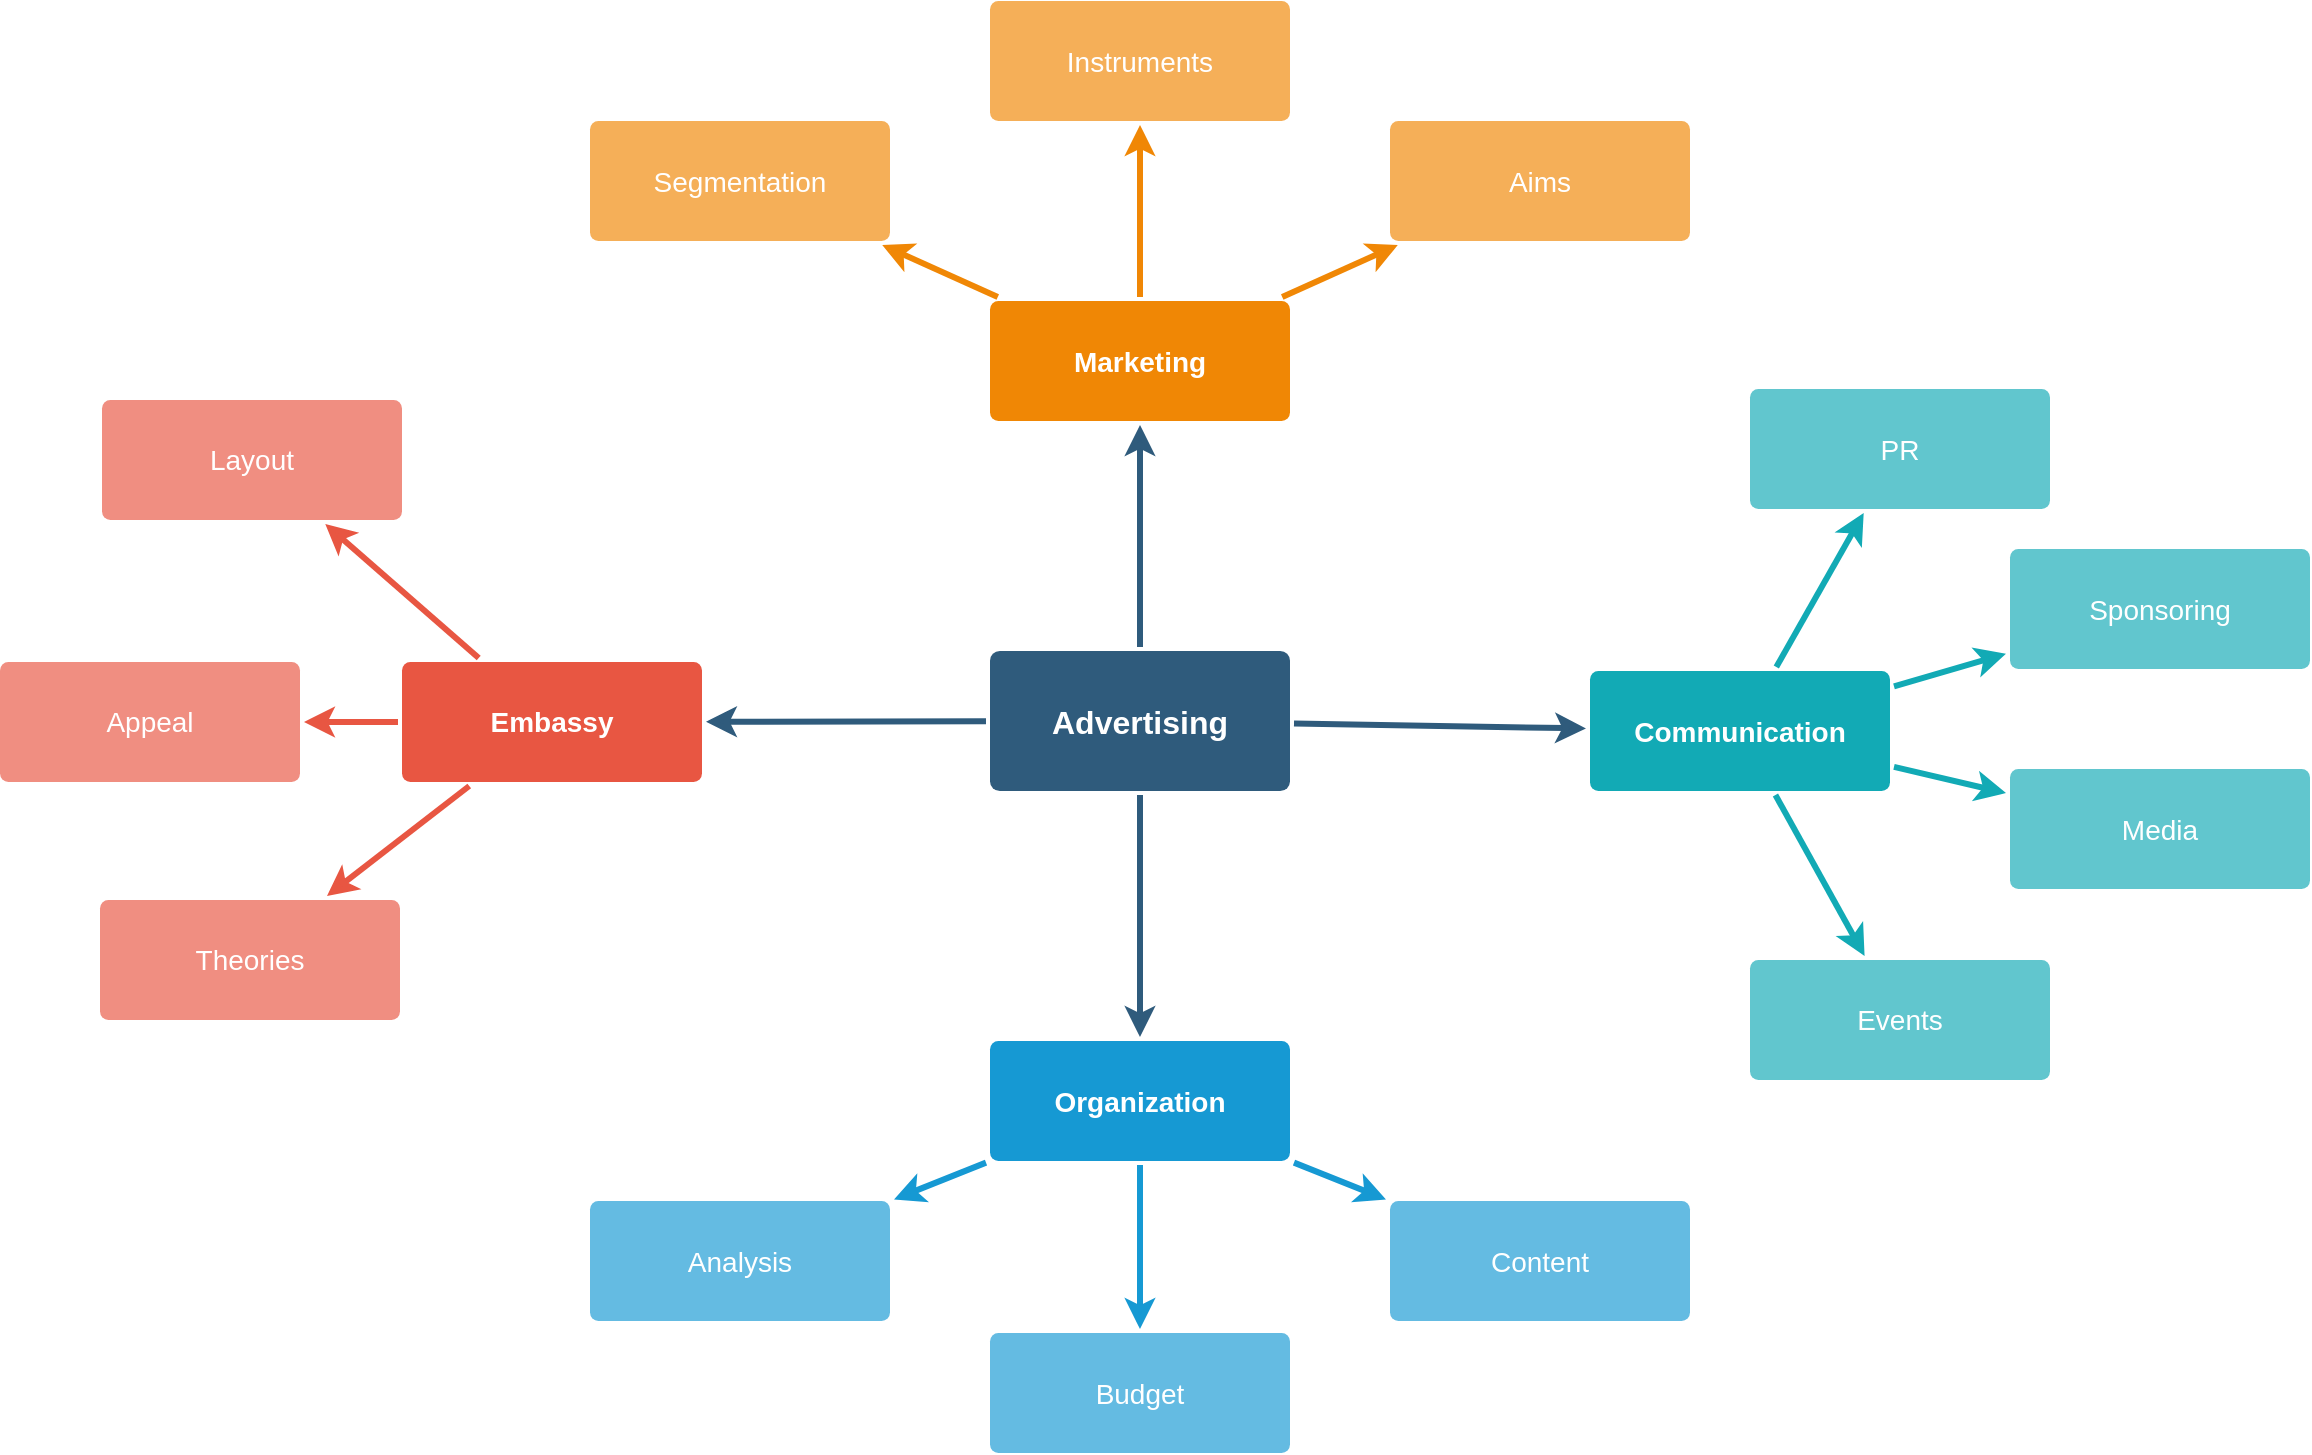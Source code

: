 <mxfile version="17.5.0" type="device" pages="2"><diagram id="6a731a19-8d31-9384-78a2-239565b7b9f0" name="Page-1"><mxGraphModel dx="2591" dy="772" grid="1" gridSize="10" guides="1" tooltips="1" connect="1" arrows="1" fold="1" page="1" pageScale="1" pageWidth="1169" pageHeight="827" background="none" math="0" shadow="0"><root><mxCell id="0"/><mxCell id="1" parent="0"/><mxCell id="1745" value="" style="edgeStyle=none;rounded=0;jumpStyle=none;html=1;shadow=0;labelBackgroundColor=none;startArrow=none;startFill=0;endArrow=classic;endFill=1;jettySize=auto;orthogonalLoop=1;strokeColor=#2F5B7C;strokeWidth=3;fontFamily=Helvetica;fontSize=16;fontColor=#23445D;spacing=5;" parent="1" source="1749" target="1764" edge="1"><mxGeometry relative="1" as="geometry"/></mxCell><mxCell id="1746" value="" style="edgeStyle=none;rounded=0;jumpStyle=none;html=1;shadow=0;labelBackgroundColor=none;startArrow=none;startFill=0;endArrow=classic;endFill=1;jettySize=auto;orthogonalLoop=1;strokeColor=#2F5B7C;strokeWidth=3;fontFamily=Helvetica;fontSize=16;fontColor=#23445D;spacing=5;" parent="1" source="1749" target="1771" edge="1"><mxGeometry relative="1" as="geometry"/></mxCell><mxCell id="1747" value="" style="edgeStyle=none;rounded=0;jumpStyle=none;html=1;shadow=0;labelBackgroundColor=none;startArrow=none;startFill=0;endArrow=classic;endFill=1;jettySize=auto;orthogonalLoop=1;strokeColor=#2F5B7C;strokeWidth=3;fontFamily=Helvetica;fontSize=16;fontColor=#23445D;spacing=5;" parent="1" source="1749" target="1760" edge="1"><mxGeometry relative="1" as="geometry"/></mxCell><mxCell id="1748" value="" style="edgeStyle=none;rounded=0;jumpStyle=none;html=1;shadow=0;labelBackgroundColor=none;startArrow=none;startFill=0;endArrow=classic;endFill=1;jettySize=auto;orthogonalLoop=1;strokeColor=#2F5B7C;strokeWidth=3;fontFamily=Helvetica;fontSize=16;fontColor=#23445D;spacing=5;" parent="1" source="1749" target="1753" edge="1"><mxGeometry relative="1" as="geometry"/></mxCell><mxCell id="1749" value="Advertising" style="rounded=1;whiteSpace=wrap;html=1;shadow=0;labelBackgroundColor=none;strokeColor=none;strokeWidth=3;fillColor=#2F5B7C;fontFamily=Helvetica;fontSize=16;fontColor=#FFFFFF;align=center;fontStyle=1;spacing=5;arcSize=7;perimeterSpacing=2;" parent="1" vertex="1"><mxGeometry x="495" y="375.5" width="150" height="70" as="geometry"/></mxCell><mxCell id="1750" value="" style="edgeStyle=none;rounded=1;jumpStyle=none;html=1;shadow=0;labelBackgroundColor=none;startArrow=none;startFill=0;jettySize=auto;orthogonalLoop=1;strokeColor=#E85642;strokeWidth=3;fontFamily=Helvetica;fontSize=14;fontColor=#FFFFFF;spacing=5;fontStyle=1;fillColor=#b0e3e6;" parent="1" source="1753" target="1756" edge="1"><mxGeometry relative="1" as="geometry"/></mxCell><mxCell id="1751" value="" style="edgeStyle=none;rounded=1;jumpStyle=none;html=1;shadow=0;labelBackgroundColor=none;startArrow=none;startFill=0;jettySize=auto;orthogonalLoop=1;strokeColor=#E85642;strokeWidth=3;fontFamily=Helvetica;fontSize=14;fontColor=#FFFFFF;spacing=5;fontStyle=1;fillColor=#b0e3e6;" parent="1" source="1753" target="1755" edge="1"><mxGeometry relative="1" as="geometry"/></mxCell><mxCell id="1752" value="" style="edgeStyle=none;rounded=1;jumpStyle=none;html=1;shadow=0;labelBackgroundColor=none;startArrow=none;startFill=0;jettySize=auto;orthogonalLoop=1;strokeColor=#E85642;strokeWidth=3;fontFamily=Helvetica;fontSize=14;fontColor=#FFFFFF;spacing=5;fontStyle=1;fillColor=#b0e3e6;entryX=0.75;entryY=0;entryDx=0;entryDy=0;" parent="1" source="1753" target="1754" edge="1"><mxGeometry relative="1" as="geometry"><mxPoint x="166.336" y="498" as="targetPoint"/></mxGeometry></mxCell><mxCell id="1753" value="Embassy" style="rounded=1;whiteSpace=wrap;html=1;shadow=0;labelBackgroundColor=none;strokeColor=none;strokeWidth=3;fillColor=#e85642;fontFamily=Helvetica;fontSize=14;fontColor=#FFFFFF;align=center;spacing=5;fontStyle=1;arcSize=7;perimeterSpacing=2;" parent="1" vertex="1"><mxGeometry x="201" y="381" width="150" height="60" as="geometry"/></mxCell><mxCell id="1754" value="Theories" style="rounded=1;whiteSpace=wrap;html=1;shadow=0;labelBackgroundColor=none;strokeColor=none;strokeWidth=3;fillColor=#f08e81;fontFamily=Helvetica;fontSize=14;fontColor=#FFFFFF;align=center;spacing=5;fontStyle=0;arcSize=7;perimeterSpacing=2;" parent="1" vertex="1"><mxGeometry x="50" y="500" width="150" height="60" as="geometry"/></mxCell><mxCell id="1755" value="Appeal" style="rounded=1;whiteSpace=wrap;html=1;shadow=0;labelBackgroundColor=none;strokeColor=none;strokeWidth=3;fillColor=#f08e81;fontFamily=Helvetica;fontSize=14;fontColor=#FFFFFF;align=center;spacing=5;fontStyle=0;arcSize=7;perimeterSpacing=2;" parent="1" vertex="1"><mxGeometry y="381" width="150" height="60" as="geometry"/></mxCell><mxCell id="1756" value="Layout" style="rounded=1;whiteSpace=wrap;html=1;shadow=0;labelBackgroundColor=none;strokeColor=none;strokeWidth=3;fillColor=#f08e81;fontFamily=Helvetica;fontSize=14;fontColor=#FFFFFF;align=center;spacing=5;fontStyle=0;arcSize=7;perimeterSpacing=2;" parent="1" vertex="1"><mxGeometry x="51" y="250" width="150" height="60" as="geometry"/></mxCell><mxCell id="1757" value="" style="edgeStyle=none;rounded=0;jumpStyle=none;html=1;shadow=0;labelBackgroundColor=none;startArrow=none;startFill=0;endArrow=classic;endFill=1;jettySize=auto;orthogonalLoop=1;strokeColor=#1699D3;strokeWidth=3;fontFamily=Helvetica;fontSize=14;fontColor=#FFFFFF;spacing=5;" parent="1" source="1760" target="1763" edge="1"><mxGeometry relative="1" as="geometry"/></mxCell><mxCell id="1758" value="" style="edgeStyle=none;rounded=0;jumpStyle=none;html=1;shadow=0;labelBackgroundColor=none;startArrow=none;startFill=0;endArrow=classic;endFill=1;jettySize=auto;orthogonalLoop=1;strokeColor=#1699D3;strokeWidth=3;fontFamily=Helvetica;fontSize=14;fontColor=#FFFFFF;spacing=5;" parent="1" source="1760" target="1762" edge="1"><mxGeometry relative="1" as="geometry"/></mxCell><mxCell id="1759" value="" style="edgeStyle=none;rounded=0;jumpStyle=none;html=1;shadow=0;labelBackgroundColor=none;startArrow=none;startFill=0;endArrow=classic;endFill=1;jettySize=auto;orthogonalLoop=1;strokeColor=#1699D3;strokeWidth=3;fontFamily=Helvetica;fontSize=14;fontColor=#FFFFFF;spacing=5;" parent="1" source="1760" target="1761" edge="1"><mxGeometry relative="1" as="geometry"/></mxCell><mxCell id="1760" value="Organization" style="rounded=1;whiteSpace=wrap;html=1;shadow=0;labelBackgroundColor=none;strokeColor=none;strokeWidth=3;fillColor=#1699d3;fontFamily=Helvetica;fontSize=14;fontColor=#FFFFFF;align=center;spacing=5;fontStyle=1;arcSize=7;perimeterSpacing=2;" parent="1" vertex="1"><mxGeometry x="495" y="570.5" width="150" height="60" as="geometry"/></mxCell><mxCell id="1761" value="Content" style="rounded=1;whiteSpace=wrap;html=1;shadow=0;labelBackgroundColor=none;strokeColor=none;strokeWidth=3;fillColor=#64bbe2;fontFamily=Helvetica;fontSize=14;fontColor=#FFFFFF;align=center;spacing=5;arcSize=7;perimeterSpacing=2;" parent="1" vertex="1"><mxGeometry x="695" y="650.5" width="150" height="60" as="geometry"/></mxCell><mxCell id="1762" value="Budget" style="rounded=1;whiteSpace=wrap;html=1;shadow=0;labelBackgroundColor=none;strokeColor=none;strokeWidth=3;fillColor=#64bbe2;fontFamily=Helvetica;fontSize=14;fontColor=#FFFFFF;align=center;spacing=5;arcSize=7;perimeterSpacing=2;" parent="1" vertex="1"><mxGeometry x="495" y="716.5" width="150" height="60" as="geometry"/></mxCell><mxCell id="1763" value="Analysis" style="rounded=1;whiteSpace=wrap;html=1;shadow=0;labelBackgroundColor=none;strokeColor=none;strokeWidth=3;fillColor=#64bbe2;fontFamily=Helvetica;fontSize=14;fontColor=#FFFFFF;align=center;spacing=5;arcSize=7;perimeterSpacing=2;" parent="1" vertex="1"><mxGeometry x="295" y="650.5" width="150" height="60" as="geometry"/></mxCell><mxCell id="1764" value="Marketing" style="rounded=1;whiteSpace=wrap;html=1;shadow=0;labelBackgroundColor=none;strokeColor=none;strokeWidth=3;fillColor=#F08705;fontFamily=Helvetica;fontSize=14;fontColor=#FFFFFF;align=center;spacing=5;fontStyle=1;arcSize=7;perimeterSpacing=2;" parent="1" vertex="1"><mxGeometry x="495" y="200.5" width="150" height="60" as="geometry"/></mxCell><mxCell id="1765" value="Aims&lt;br&gt;" style="rounded=1;whiteSpace=wrap;html=1;shadow=0;labelBackgroundColor=none;strokeColor=none;strokeWidth=3;fillColor=#f5af58;fontFamily=Helvetica;fontSize=14;fontColor=#FFFFFF;align=center;spacing=5;arcSize=7;perimeterSpacing=2;" parent="1" vertex="1"><mxGeometry x="695" y="110.5" width="150" height="60" as="geometry"/></mxCell><mxCell id="1766" value="" style="edgeStyle=none;rounded=0;jumpStyle=none;html=1;shadow=0;labelBackgroundColor=none;startArrow=none;startFill=0;endArrow=classic;endFill=1;jettySize=auto;orthogonalLoop=1;strokeColor=#F08705;strokeWidth=3;fontFamily=Helvetica;fontSize=14;fontColor=#FFFFFF;spacing=5;" parent="1" source="1764" target="1765" edge="1"><mxGeometry relative="1" as="geometry"/></mxCell><mxCell id="1767" value="Instruments" style="rounded=1;whiteSpace=wrap;html=1;shadow=0;labelBackgroundColor=none;strokeColor=none;strokeWidth=3;fillColor=#f5af58;fontFamily=Helvetica;fontSize=14;fontColor=#FFFFFF;align=center;spacing=5;arcSize=7;perimeterSpacing=2;" parent="1" vertex="1"><mxGeometry x="495" y="50.5" width="150" height="60" as="geometry"/></mxCell><mxCell id="1768" value="" style="edgeStyle=none;rounded=0;jumpStyle=none;html=1;shadow=0;labelBackgroundColor=none;startArrow=none;startFill=0;endArrow=classic;endFill=1;jettySize=auto;orthogonalLoop=1;strokeColor=#F08705;strokeWidth=3;fontFamily=Helvetica;fontSize=14;fontColor=#FFFFFF;spacing=5;entryX=0.5;entryY=1;entryDx=0;entryDy=0;" parent="1" source="1764" target="1767" edge="1"><mxGeometry relative="1" as="geometry"><mxPoint x="590" y="160" as="targetPoint"/></mxGeometry></mxCell><mxCell id="1769" value="Segmentation" style="rounded=1;whiteSpace=wrap;html=1;shadow=0;labelBackgroundColor=none;strokeColor=none;strokeWidth=3;fillColor=#f5af58;fontFamily=Helvetica;fontSize=14;fontColor=#FFFFFF;align=center;spacing=5;arcSize=7;perimeterSpacing=2;" parent="1" vertex="1"><mxGeometry x="295" y="110.5" width="150" height="60" as="geometry"/></mxCell><mxCell id="1770" value="" style="edgeStyle=none;rounded=0;jumpStyle=none;html=1;shadow=0;labelBackgroundColor=none;startArrow=none;startFill=0;endArrow=classic;endFill=1;jettySize=auto;orthogonalLoop=1;strokeColor=#F08705;strokeWidth=3;fontFamily=Helvetica;fontSize=14;fontColor=#FFFFFF;spacing=5;" parent="1" source="1764" target="1769" edge="1"><mxGeometry relative="1" as="geometry"/></mxCell><mxCell id="1771" value="Communication" style="rounded=1;whiteSpace=wrap;html=1;shadow=0;labelBackgroundColor=none;strokeColor=none;strokeWidth=3;fillColor=#12aab5;fontFamily=Helvetica;fontSize=14;fontColor=#FFFFFF;align=center;spacing=5;fontStyle=1;arcSize=7;perimeterSpacing=2;" parent="1" vertex="1"><mxGeometry x="795" y="385.5" width="150" height="60" as="geometry"/></mxCell><mxCell id="1772" value="Events" style="rounded=1;whiteSpace=wrap;html=1;shadow=0;labelBackgroundColor=none;strokeColor=none;strokeWidth=3;fillColor=#61c6ce;fontFamily=Helvetica;fontSize=14;fontColor=#FFFFFF;align=center;spacing=5;fontStyle=0;arcSize=7;perimeterSpacing=2;" parent="1" vertex="1"><mxGeometry x="875" y="530" width="150" height="60" as="geometry"/></mxCell><mxCell id="1773" value="" style="edgeStyle=none;rounded=1;jumpStyle=none;html=1;shadow=0;labelBackgroundColor=none;startArrow=none;startFill=0;jettySize=auto;orthogonalLoop=1;strokeColor=#12AAB5;strokeWidth=3;fontFamily=Helvetica;fontSize=14;fontColor=#FFFFFF;spacing=5;fontStyle=1;fillColor=#b0e3e6;" parent="1" source="1771" target="1772" edge="1"><mxGeometry relative="1" as="geometry"/></mxCell><mxCell id="1774" value="Media" style="rounded=1;whiteSpace=wrap;html=1;shadow=0;labelBackgroundColor=none;strokeColor=none;strokeWidth=3;fillColor=#61c6ce;fontFamily=Helvetica;fontSize=14;fontColor=#FFFFFF;align=center;spacing=5;fontStyle=0;arcSize=7;perimeterSpacing=2;" parent="1" vertex="1"><mxGeometry x="1005" y="434.5" width="150" height="60" as="geometry"/></mxCell><mxCell id="1775" value="" style="edgeStyle=none;rounded=1;jumpStyle=none;html=1;shadow=0;labelBackgroundColor=none;startArrow=none;startFill=0;jettySize=auto;orthogonalLoop=1;strokeColor=#12AAB5;strokeWidth=3;fontFamily=Helvetica;fontSize=14;fontColor=#FFFFFF;spacing=5;fontStyle=1;fillColor=#b0e3e6;" parent="1" source="1771" target="1774" edge="1"><mxGeometry relative="1" as="geometry"/></mxCell><mxCell id="1776" value="Sponsoring" style="rounded=1;whiteSpace=wrap;html=1;shadow=0;labelBackgroundColor=none;strokeColor=none;strokeWidth=3;fillColor=#61c6ce;fontFamily=Helvetica;fontSize=14;fontColor=#FFFFFF;align=center;spacing=5;fontStyle=0;arcSize=7;perimeterSpacing=2;" parent="1" vertex="1"><mxGeometry x="1005" y="324.5" width="150" height="60" as="geometry"/></mxCell><mxCell id="1777" value="" style="edgeStyle=none;rounded=1;jumpStyle=none;html=1;shadow=0;labelBackgroundColor=none;startArrow=none;startFill=0;jettySize=auto;orthogonalLoop=1;strokeColor=#12AAB5;strokeWidth=3;fontFamily=Helvetica;fontSize=14;fontColor=#FFFFFF;spacing=5;fontStyle=1;fillColor=#b0e3e6;" parent="1" source="1771" target="1776" edge="1"><mxGeometry relative="1" as="geometry"/></mxCell><mxCell id="1778" value="PR" style="rounded=1;whiteSpace=wrap;html=1;shadow=0;labelBackgroundColor=none;strokeColor=none;strokeWidth=3;fillColor=#61c6ce;fontFamily=Helvetica;fontSize=14;fontColor=#FFFFFF;align=center;spacing=5;fontStyle=0;arcSize=7;perimeterSpacing=2;" parent="1" vertex="1"><mxGeometry x="875" y="244.5" width="150" height="60" as="geometry"/></mxCell><mxCell id="1779" value="" style="edgeStyle=none;rounded=1;jumpStyle=none;html=1;shadow=0;labelBackgroundColor=none;startArrow=none;startFill=0;jettySize=auto;orthogonalLoop=1;strokeColor=#12AAB5;strokeWidth=3;fontFamily=Helvetica;fontSize=14;fontColor=#FFFFFF;spacing=5;fontStyle=1;fillColor=#b0e3e6;" parent="1" source="1771" target="1778" edge="1"><mxGeometry relative="1" as="geometry"/></mxCell></root></mxGraphModel></diagram><diagram id="GZUEh6VYmHwlOrFaJJC4" name="Page-2"><mxGraphModel dx="1497" dy="1913" grid="1" gridSize="10" guides="1" tooltips="1" connect="1" arrows="1" fold="1" page="1" pageScale="1" pageWidth="850" pageHeight="1100" math="0" shadow="0"><root><mxCell id="0"/><mxCell id="1" parent="0"/><mxCell id="reDILC4OI8FRUW0dviKT-158" style="edgeStyle=orthogonalEdgeStyle;rounded=1;orthogonalLoop=1;jettySize=auto;html=1;exitX=1;exitY=0.75;exitDx=0;exitDy=0;entryX=0;entryY=0.25;entryDx=0;entryDy=0;shadow=0;dashed=1;endArrow=classic;endFill=1;strokeWidth=1;fillColor=#f8cecc;strokeColor=#b85450;" edge="1" parent="1" source="reDILC4OI8FRUW0dviKT-5" target="reDILC4OI8FRUW0dviKT-18"><mxGeometry relative="1" as="geometry"><Array as="points"><mxPoint x="190" y="300"/><mxPoint x="840" y="300"/><mxPoint x="840" y="535"/></Array></mxGeometry></mxCell><mxCell id="reDILC4OI8FRUW0dviKT-155" style="edgeStyle=orthogonalEdgeStyle;rounded=1;orthogonalLoop=1;jettySize=auto;html=1;exitX=1;exitY=0.75;exitDx=0;exitDy=0;entryX=0.5;entryY=0;entryDx=0;entryDy=0;shadow=0;dashed=1;endArrow=classic;endFill=1;strokeWidth=1;fillColor=#f8cecc;strokeColor=#b85450;" edge="1" parent="1" source="reDILC4OI8FRUW0dviKT-5" target="reDILC4OI8FRUW0dviKT-34"><mxGeometry relative="1" as="geometry"><Array as="points"><mxPoint x="190" y="300"/><mxPoint x="310" y="300"/></Array></mxGeometry></mxCell><mxCell id="reDILC4OI8FRUW0dviKT-156" style="edgeStyle=orthogonalEdgeStyle;rounded=1;orthogonalLoop=1;jettySize=auto;html=1;exitX=1;exitY=0.75;exitDx=0;exitDy=0;entryX=0.5;entryY=0;entryDx=0;entryDy=0;shadow=0;dashed=1;endArrow=classic;endFill=1;strokeWidth=1;fillColor=#f8cecc;strokeColor=#b85450;" edge="1" parent="1" source="reDILC4OI8FRUW0dviKT-5" target="reDILC4OI8FRUW0dviKT-35"><mxGeometry relative="1" as="geometry"><Array as="points"><mxPoint x="190" y="300"/><mxPoint x="490" y="300"/></Array></mxGeometry></mxCell><mxCell id="reDILC4OI8FRUW0dviKT-157" style="edgeStyle=orthogonalEdgeStyle;rounded=1;orthogonalLoop=1;jettySize=auto;html=1;exitX=1;exitY=0.75;exitDx=0;exitDy=0;entryX=0.5;entryY=0;entryDx=0;entryDy=0;shadow=0;dashed=1;endArrow=classic;endFill=1;strokeWidth=1;fillColor=#f8cecc;strokeColor=#b85450;" edge="1" parent="1" source="reDILC4OI8FRUW0dviKT-5" target="reDILC4OI8FRUW0dviKT-39"><mxGeometry relative="1" as="geometry"><Array as="points"><mxPoint x="190" y="300"/><mxPoint x="670" y="300"/></Array></mxGeometry></mxCell><mxCell id="reDILC4OI8FRUW0dviKT-154" style="edgeStyle=orthogonalEdgeStyle;rounded=1;orthogonalLoop=1;jettySize=auto;html=1;exitX=1;exitY=0.75;exitDx=0;exitDy=0;entryX=0;entryY=0.25;entryDx=0;entryDy=0;shadow=0;dashed=1;endArrow=classic;endFill=1;strokeWidth=1;fillColor=#f8cecc;strokeColor=#b85450;" edge="1" parent="1" source="reDILC4OI8FRUW0dviKT-5" target="reDILC4OI8FRUW0dviKT-13"><mxGeometry relative="1" as="geometry"><Array as="points"><mxPoint x="190" y="300"/><mxPoint x="840" y="300"/><mxPoint x="840" y="305"/></Array></mxGeometry></mxCell><mxCell id="reDILC4OI8FRUW0dviKT-152" style="edgeStyle=orthogonalEdgeStyle;rounded=1;orthogonalLoop=1;jettySize=auto;html=1;exitX=1;exitY=0.75;exitDx=0;exitDy=0;entryX=0;entryY=0.25;entryDx=0;entryDy=0;shadow=0;dashed=1;endArrow=classic;endFill=1;strokeWidth=1;fillColor=#f8cecc;strokeColor=#b85450;" edge="1" parent="1" source="reDILC4OI8FRUW0dviKT-7" target="reDILC4OI8FRUW0dviKT-24"><mxGeometry relative="1" as="geometry"><Array as="points"><mxPoint x="190" y="220"/><mxPoint x="840" y="220"/><mxPoint x="840" y="75"/></Array></mxGeometry></mxCell><mxCell id="reDILC4OI8FRUW0dviKT-123" value="" style="edgeStyle=orthogonalEdgeStyle;curved=1;rounded=0;orthogonalLoop=1;jettySize=auto;html=1;shadow=0;endArrow=classic;endFill=1;strokeWidth=1;fillColor=#fff2cc;strokeColor=#d6b656;dashed=1;" edge="1" parent="1" source="reDILC4OI8FRUW0dviKT-107" target="reDILC4OI8FRUW0dviKT-108"><mxGeometry relative="1" as="geometry"/></mxCell><mxCell id="reDILC4OI8FRUW0dviKT-122" value="" style="edgeStyle=orthogonalEdgeStyle;curved=1;rounded=0;orthogonalLoop=1;jettySize=auto;html=1;shadow=0;strokeWidth=1;fillColor=#fff2cc;strokeColor=#d6b656;dashed=1;" edge="1" parent="1" source="reDILC4OI8FRUW0dviKT-104" target="reDILC4OI8FRUW0dviKT-103"><mxGeometry relative="1" as="geometry"/></mxCell><mxCell id="reDILC4OI8FRUW0dviKT-121" value="" style="edgeStyle=orthogonalEdgeStyle;curved=1;rounded=0;orthogonalLoop=1;jettySize=auto;html=1;shadow=0;strokeWidth=1;fillColor=#fff2cc;strokeColor=#d6b656;dashed=1;" edge="1" parent="1" source="reDILC4OI8FRUW0dviKT-106" target="reDILC4OI8FRUW0dviKT-105"><mxGeometry relative="1" as="geometry"/></mxCell><mxCell id="reDILC4OI8FRUW0dviKT-120" value="" style="edgeStyle=orthogonalEdgeStyle;curved=1;rounded=0;orthogonalLoop=1;jettySize=auto;html=1;shadow=0;strokeWidth=1;fillColor=#fff2cc;strokeColor=#d6b656;dashed=1;" edge="1" parent="1" source="reDILC4OI8FRUW0dviKT-5" target="reDILC4OI8FRUW0dviKT-6"><mxGeometry relative="1" as="geometry"/></mxCell><mxCell id="reDILC4OI8FRUW0dviKT-119" value="" style="edgeStyle=orthogonalEdgeStyle;curved=1;rounded=0;orthogonalLoop=1;jettySize=auto;html=1;shadow=0;strokeWidth=1;fillColor=#fff2cc;strokeColor=#d6b656;dashed=1;" edge="1" parent="1" source="reDILC4OI8FRUW0dviKT-7" target="reDILC4OI8FRUW0dviKT-8"><mxGeometry relative="1" as="geometry"/></mxCell><mxCell id="reDILC4OI8FRUW0dviKT-118" value="" style="edgeStyle=orthogonalEdgeStyle;curved=1;rounded=0;orthogonalLoop=1;jettySize=auto;html=1;shadow=0;strokeWidth=1;fillColor=#fff2cc;strokeColor=#d6b656;dashed=1;" edge="1" parent="1" source="reDILC4OI8FRUW0dviKT-3" target="reDILC4OI8FRUW0dviKT-4"><mxGeometry relative="1" as="geometry"/></mxCell><mxCell id="reDILC4OI8FRUW0dviKT-40" style="edgeStyle=orthogonalEdgeStyle;rounded=0;orthogonalLoop=1;jettySize=auto;html=1;exitX=0.25;exitY=1;exitDx=0;exitDy=0;entryX=0;entryY=0.5;entryDx=0;entryDy=0;strokeWidth=2;fillColor=#fff2cc;strokeColor=#d6b656;" edge="1" parent="1" source="reDILC4OI8FRUW0dviKT-1" target="reDILC4OI8FRUW0dviKT-3"><mxGeometry relative="1" as="geometry"/></mxCell><mxCell id="reDILC4OI8FRUW0dviKT-41" style="edgeStyle=orthogonalEdgeStyle;rounded=0;orthogonalLoop=1;jettySize=auto;html=1;exitX=0.25;exitY=1;exitDx=0;exitDy=0;entryX=0;entryY=0.5;entryDx=0;entryDy=0;strokeWidth=2;fillColor=#fff2cc;strokeColor=#d6b656;" edge="1" parent="1" source="reDILC4OI8FRUW0dviKT-1" target="reDILC4OI8FRUW0dviKT-5"><mxGeometry relative="1" as="geometry"/></mxCell><mxCell id="reDILC4OI8FRUW0dviKT-42" style="edgeStyle=orthogonalEdgeStyle;rounded=0;orthogonalLoop=1;jettySize=auto;html=1;exitX=0.25;exitY=1;exitDx=0;exitDy=0;entryX=0;entryY=0.5;entryDx=0;entryDy=0;strokeWidth=2;fillColor=#fff2cc;strokeColor=#d6b656;" edge="1" parent="1" source="reDILC4OI8FRUW0dviKT-1" target="reDILC4OI8FRUW0dviKT-7"><mxGeometry relative="1" as="geometry"/></mxCell><mxCell id="reDILC4OI8FRUW0dviKT-147" value="" style="edgeStyle=orthogonalEdgeStyle;rounded=1;orthogonalLoop=1;jettySize=auto;html=1;shadow=0;dashed=1;endArrow=classic;endFill=1;strokeWidth=1;fillColor=#fff2cc;strokeColor=#d6b656;" edge="1" parent="1" source="reDILC4OI8FRUW0dviKT-1" target="reDILC4OI8FRUW0dviKT-2"><mxGeometry relative="1" as="geometry"/></mxCell><mxCell id="reDILC4OI8FRUW0dviKT-1" value="Starbase" style="rounded=1;whiteSpace=wrap;html=1;fillColor=#f5f5f5;fontColor=#333333;strokeColor=#666666;fontStyle=1;strokeWidth=3;" vertex="1" parent="1"><mxGeometry x="10" y="10" width="120" height="60" as="geometry"/></mxCell><mxCell id="reDILC4OI8FRUW0dviKT-46" style="edgeStyle=orthogonalEdgeStyle;rounded=0;orthogonalLoop=1;jettySize=auto;html=1;exitX=0.5;exitY=1;exitDx=0;exitDy=0;entryX=0;entryY=0.5;entryDx=0;entryDy=0;strokeWidth=2;fillColor=#fff2cc;strokeColor=#d6b656;" edge="1" parent="1" source="reDILC4OI8FRUW0dviKT-2" target="reDILC4OI8FRUW0dviKT-4"><mxGeometry relative="1" as="geometry"/></mxCell><mxCell id="reDILC4OI8FRUW0dviKT-47" style="edgeStyle=orthogonalEdgeStyle;rounded=0;orthogonalLoop=1;jettySize=auto;html=1;exitX=0.5;exitY=1;exitDx=0;exitDy=0;entryX=0;entryY=0.5;entryDx=0;entryDy=0;strokeWidth=3;fillColor=#fff2cc;strokeColor=#d6b656;" edge="1" parent="1" source="reDILC4OI8FRUW0dviKT-2" target="reDILC4OI8FRUW0dviKT-6"><mxGeometry relative="1" as="geometry"/></mxCell><mxCell id="reDILC4OI8FRUW0dviKT-49" style="edgeStyle=orthogonalEdgeStyle;rounded=0;orthogonalLoop=1;jettySize=auto;html=1;exitX=0.5;exitY=1;exitDx=0;exitDy=0;entryX=0;entryY=0.5;entryDx=0;entryDy=0;strokeWidth=3;fillColor=#fff2cc;strokeColor=#d6b656;" edge="1" parent="1" source="reDILC4OI8FRUW0dviKT-2" target="reDILC4OI8FRUW0dviKT-8"><mxGeometry relative="1" as="geometry"/></mxCell><mxCell id="reDILC4OI8FRUW0dviKT-283" style="edgeStyle=orthogonalEdgeStyle;rounded=0;orthogonalLoop=1;jettySize=auto;html=1;exitX=1;exitY=0.75;exitDx=0;exitDy=0;entryX=0;entryY=0.5;entryDx=0;entryDy=0;shadow=0;dashed=1;endArrow=classic;endFill=1;strokeWidth=1;fillColor=#fff2cc;strokeColor=#d6b656;" edge="1" parent="1" source="reDILC4OI8FRUW0dviKT-2" target="reDILC4OI8FRUW0dviKT-211"><mxGeometry relative="1" as="geometry"><Array as="points"><mxPoint x="380" y="55"/><mxPoint x="380" y="-145"/></Array></mxGeometry></mxCell><mxCell id="reDILC4OI8FRUW0dviKT-284" style="edgeStyle=orthogonalEdgeStyle;rounded=0;orthogonalLoop=1;jettySize=auto;html=1;exitX=1;exitY=0.75;exitDx=0;exitDy=0;entryX=0;entryY=0.5;entryDx=0;entryDy=0;shadow=0;dashed=1;endArrow=classic;endFill=1;strokeWidth=1;fillColor=#fff2cc;strokeColor=#d6b656;" edge="1" parent="1" source="reDILC4OI8FRUW0dviKT-2" target="reDILC4OI8FRUW0dviKT-212"><mxGeometry relative="1" as="geometry"><Array as="points"><mxPoint x="380" y="55"/><mxPoint x="380" y="-105"/></Array></mxGeometry></mxCell><mxCell id="reDILC4OI8FRUW0dviKT-285" style="edgeStyle=orthogonalEdgeStyle;rounded=0;orthogonalLoop=1;jettySize=auto;html=1;exitX=1;exitY=0.75;exitDx=0;exitDy=0;entryX=0;entryY=0.5;entryDx=0;entryDy=0;shadow=0;dashed=1;endArrow=classic;endFill=1;strokeWidth=1;fillColor=#fff2cc;strokeColor=#d6b656;" edge="1" parent="1" source="reDILC4OI8FRUW0dviKT-2" target="reDILC4OI8FRUW0dviKT-213"><mxGeometry relative="1" as="geometry"><Array as="points"><mxPoint x="380" y="55"/><mxPoint x="380" y="-65"/></Array></mxGeometry></mxCell><mxCell id="reDILC4OI8FRUW0dviKT-287" style="edgeStyle=orthogonalEdgeStyle;rounded=0;orthogonalLoop=1;jettySize=auto;html=1;exitX=1;exitY=0.75;exitDx=0;exitDy=0;entryX=0;entryY=0.5;entryDx=0;entryDy=0;shadow=0;dashed=1;endArrow=classic;endFill=1;strokeWidth=1;fillColor=#fff2cc;strokeColor=#d6b656;" edge="1" parent="1" source="reDILC4OI8FRUW0dviKT-2" target="reDILC4OI8FRUW0dviKT-214"><mxGeometry relative="1" as="geometry"><Array as="points"><mxPoint x="380" y="55"/><mxPoint x="380" y="-25"/></Array></mxGeometry></mxCell><mxCell id="reDILC4OI8FRUW0dviKT-288" style="edgeStyle=orthogonalEdgeStyle;rounded=0;orthogonalLoop=1;jettySize=auto;html=1;exitX=1;exitY=0.75;exitDx=0;exitDy=0;entryX=0;entryY=0.5;entryDx=0;entryDy=0;shadow=0;dashed=1;endArrow=classic;endFill=1;strokeWidth=1;fillColor=#fff2cc;strokeColor=#d6b656;" edge="1" parent="1" source="reDILC4OI8FRUW0dviKT-2" target="reDILC4OI8FRUW0dviKT-215"><mxGeometry relative="1" as="geometry"><Array as="points"><mxPoint x="380" y="55"/><mxPoint x="380" y="15"/></Array></mxGeometry></mxCell><mxCell id="reDILC4OI8FRUW0dviKT-289" style="edgeStyle=orthogonalEdgeStyle;rounded=0;orthogonalLoop=1;jettySize=auto;html=1;exitX=1;exitY=0.75;exitDx=0;exitDy=0;entryX=0;entryY=0.5;entryDx=0;entryDy=0;shadow=0;dashed=1;endArrow=classic;endFill=1;strokeWidth=1;fillColor=#fff2cc;strokeColor=#d6b656;" edge="1" parent="1" source="reDILC4OI8FRUW0dviKT-2" target="reDILC4OI8FRUW0dviKT-188"><mxGeometry relative="1" as="geometry"/></mxCell><mxCell id="reDILC4OI8FRUW0dviKT-292" style="edgeStyle=orthogonalEdgeStyle;rounded=0;orthogonalLoop=1;jettySize=auto;html=1;exitX=1;exitY=0.75;exitDx=0;exitDy=0;entryX=0;entryY=0.5;entryDx=0;entryDy=0;shadow=0;dashed=1;endArrow=classic;endFill=1;strokeWidth=1;fillColor=#fff2cc;strokeColor=#d6b656;" edge="1" parent="1" source="reDILC4OI8FRUW0dviKT-2" target="reDILC4OI8FRUW0dviKT-193"><mxGeometry relative="1" as="geometry"><Array as="points"><mxPoint x="380" y="55"/><mxPoint x="380" y="95"/></Array></mxGeometry></mxCell><mxCell id="reDILC4OI8FRUW0dviKT-293" style="edgeStyle=orthogonalEdgeStyle;rounded=0;orthogonalLoop=1;jettySize=auto;html=1;exitX=1;exitY=0.75;exitDx=0;exitDy=0;entryX=0;entryY=0.5;entryDx=0;entryDy=0;shadow=0;dashed=1;endArrow=classic;endFill=1;strokeWidth=1;fillColor=#fff2cc;strokeColor=#d6b656;" edge="1" parent="1" source="reDILC4OI8FRUW0dviKT-2" target="reDILC4OI8FRUW0dviKT-200"><mxGeometry relative="1" as="geometry"><Array as="points"><mxPoint x="380" y="55"/><mxPoint x="380" y="135"/></Array></mxGeometry></mxCell><mxCell id="reDILC4OI8FRUW0dviKT-294" style="edgeStyle=orthogonalEdgeStyle;rounded=0;orthogonalLoop=1;jettySize=auto;html=1;exitX=1;exitY=0.75;exitDx=0;exitDy=0;entryX=0;entryY=0.5;entryDx=0;entryDy=0;shadow=0;dashed=1;endArrow=classic;endFill=1;strokeWidth=1;fillColor=#fff2cc;strokeColor=#d6b656;" edge="1" parent="1" source="reDILC4OI8FRUW0dviKT-2" target="reDILC4OI8FRUW0dviKT-209"><mxGeometry relative="1" as="geometry"><Array as="points"><mxPoint x="380" y="55"/><mxPoint x="380" y="175"/></Array></mxGeometry></mxCell><mxCell id="reDILC4OI8FRUW0dviKT-2" value="Upgrade &lt;br&gt;Starbase" style="rounded=1;whiteSpace=wrap;html=1;fillColor=#fff2cc;strokeColor=#d6b656;" vertex="1" parent="1"><mxGeometry x="160" y="10" width="120" height="60" as="geometry"/></mxCell><mxCell id="reDILC4OI8FRUW0dviKT-3" value="Advanced Scout" style="rounded=1;whiteSpace=wrap;html=1;fillColor=#dae8fc;strokeColor=#6c8ebf;" vertex="1" parent="1"><mxGeometry x="70" y="80" width="120" height="60" as="geometry"/></mxCell><mxCell id="reDILC4OI8FRUW0dviKT-4" value="Heavy Scout" style="rounded=1;whiteSpace=wrap;html=1;fillColor=#dae8fc;strokeColor=#6c8ebf;" vertex="1" parent="1"><mxGeometry x="250" y="80" width="120" height="60" as="geometry"/></mxCell><mxCell id="reDILC4OI8FRUW0dviKT-5" value="Bomber" style="rounded=1;whiteSpace=wrap;html=1;fillColor=#f8cecc;strokeColor=#b85450;" vertex="1" parent="1"><mxGeometry x="70" y="230" width="120" height="60" as="geometry"/></mxCell><mxCell id="reDILC4OI8FRUW0dviKT-6" value="Heavy Bomber" style="rounded=1;whiteSpace=wrap;html=1;fillColor=#f8cecc;strokeColor=#b85450;" vertex="1" parent="1"><mxGeometry x="250" y="230" width="120" height="60" as="geometry"/></mxCell><mxCell id="reDILC4OI8FRUW0dviKT-7" value="Gunship" style="rounded=1;whiteSpace=wrap;html=1;fillColor=#dae8fc;strokeColor=#6c8ebf;" vertex="1" parent="1"><mxGeometry x="70" y="150" width="120" height="60" as="geometry"/></mxCell><mxCell id="reDILC4OI8FRUW0dviKT-8" value="Heavy Gunship" style="rounded=1;whiteSpace=wrap;html=1;fillColor=#dae8fc;strokeColor=#6c8ebf;" vertex="1" parent="1"><mxGeometry x="250" y="150" width="120" height="60" as="geometry"/></mxCell><mxCell id="reDILC4OI8FRUW0dviKT-55" style="edgeStyle=orthogonalEdgeStyle;rounded=0;orthogonalLoop=1;jettySize=auto;html=1;exitX=0.25;exitY=1;exitDx=0;exitDy=0;entryX=0;entryY=0.5;entryDx=0;entryDy=0;strokeWidth=2;fillColor=#fff2cc;strokeColor=#d6b656;" edge="1" parent="1" source="reDILC4OI8FRUW0dviKT-9" target="reDILC4OI8FRUW0dviKT-106"><mxGeometry relative="1" as="geometry"><mxPoint x="910" y="380" as="targetPoint"/></mxGeometry></mxCell><mxCell id="reDILC4OI8FRUW0dviKT-150" value="" style="edgeStyle=orthogonalEdgeStyle;rounded=1;orthogonalLoop=1;jettySize=auto;html=1;shadow=0;dashed=1;endArrow=classic;endFill=1;strokeWidth=1;fillColor=#fff2cc;strokeColor=#d6b656;" edge="1" parent="1" source="reDILC4OI8FRUW0dviKT-9" target="reDILC4OI8FRUW0dviKT-10"><mxGeometry relative="1" as="geometry"/></mxCell><mxCell id="reDILC4OI8FRUW0dviKT-9" value="Supremacy" style="rounded=1;whiteSpace=wrap;html=1;fillColor=#f5f5f5;fontColor=#333333;strokeColor=#666666;fontStyle=1;strokeWidth=3;" vertex="1" parent="1"><mxGeometry x="850" y="220" width="120" height="60" as="geometry"/></mxCell><mxCell id="reDILC4OI8FRUW0dviKT-57" style="edgeStyle=orthogonalEdgeStyle;rounded=0;orthogonalLoop=1;jettySize=auto;html=1;exitX=0.5;exitY=1;exitDx=0;exitDy=0;entryX=0;entryY=0.5;entryDx=0;entryDy=0;strokeWidth=2;fillColor=#fff2cc;strokeColor=#d6b656;" edge="1" parent="1" source="reDILC4OI8FRUW0dviKT-10" target="reDILC4OI8FRUW0dviKT-12"><mxGeometry relative="1" as="geometry"/></mxCell><mxCell id="reDILC4OI8FRUW0dviKT-86" style="edgeStyle=orthogonalEdgeStyle;rounded=0;orthogonalLoop=1;jettySize=auto;html=1;exitX=0.5;exitY=1;exitDx=0;exitDy=0;entryX=0;entryY=0.5;entryDx=0;entryDy=0;strokeWidth=2;fillColor=#fff2cc;strokeColor=#d6b656;" edge="1" parent="1" source="reDILC4OI8FRUW0dviKT-10" target="reDILC4OI8FRUW0dviKT-13"><mxGeometry relative="1" as="geometry"><mxPoint x="1109.941" y="380" as="targetPoint"/></mxGeometry></mxCell><mxCell id="reDILC4OI8FRUW0dviKT-291" style="edgeStyle=orthogonalEdgeStyle;rounded=0;orthogonalLoop=1;jettySize=auto;html=1;exitX=1;exitY=0.75;exitDx=0;exitDy=0;entryX=0;entryY=0.5;entryDx=0;entryDy=0;shadow=0;dashed=1;endArrow=classic;endFill=1;strokeWidth=1;fillColor=#fff2cc;strokeColor=#d6b656;" edge="1" parent="1" source="reDILC4OI8FRUW0dviKT-10" target="reDILC4OI8FRUW0dviKT-235"><mxGeometry relative="1" as="geometry"/></mxCell><mxCell id="reDILC4OI8FRUW0dviKT-298" style="edgeStyle=orthogonalEdgeStyle;rounded=0;orthogonalLoop=1;jettySize=auto;html=1;exitX=1;exitY=0.75;exitDx=0;exitDy=0;entryX=0;entryY=0.5;entryDx=0;entryDy=0;shadow=0;dashed=1;endArrow=classic;endFill=1;strokeWidth=1;fillColor=#fff2cc;strokeColor=#d6b656;" edge="1" parent="1" source="reDILC4OI8FRUW0dviKT-10" target="reDILC4OI8FRUW0dviKT-240"><mxGeometry relative="1" as="geometry"><Array as="points"><mxPoint x="1220" y="265"/><mxPoint x="1220" y="305"/></Array></mxGeometry></mxCell><mxCell id="reDILC4OI8FRUW0dviKT-299" style="edgeStyle=orthogonalEdgeStyle;rounded=0;orthogonalLoop=1;jettySize=auto;html=1;exitX=1;exitY=0.75;exitDx=0;exitDy=0;entryX=0;entryY=0.5;entryDx=0;entryDy=0;shadow=0;dashed=1;endArrow=classic;endFill=1;strokeWidth=1;fillColor=#fff2cc;strokeColor=#d6b656;" edge="1" parent="1" source="reDILC4OI8FRUW0dviKT-10" target="reDILC4OI8FRUW0dviKT-245"><mxGeometry relative="1" as="geometry"><Array as="points"><mxPoint x="1220" y="265"/><mxPoint x="1220" y="345"/></Array></mxGeometry></mxCell><mxCell id="reDILC4OI8FRUW0dviKT-300" style="edgeStyle=orthogonalEdgeStyle;rounded=0;orthogonalLoop=1;jettySize=auto;html=1;exitX=1;exitY=0.75;exitDx=0;exitDy=0;entryX=0;entryY=0.5;entryDx=0;entryDy=0;shadow=0;dashed=1;endArrow=classic;endFill=1;strokeWidth=1;fillColor=#fff2cc;strokeColor=#d6b656;" edge="1" parent="1" source="reDILC4OI8FRUW0dviKT-10" target="reDILC4OI8FRUW0dviKT-170"><mxGeometry relative="1" as="geometry"><Array as="points"><mxPoint x="1220" y="265"/><mxPoint x="1220" y="385"/></Array></mxGeometry></mxCell><mxCell id="reDILC4OI8FRUW0dviKT-10" value="Upgrade &lt;br&gt;Supremacy" style="rounded=1;whiteSpace=wrap;html=1;fillColor=#fff2cc;strokeColor=#d6b656;" vertex="1" parent="1"><mxGeometry x="1000" y="220" width="120" height="60" as="geometry"/></mxCell><mxCell id="reDILC4OI8FRUW0dviKT-12" value="Advanced Fighter" style="rounded=1;whiteSpace=wrap;html=1;" vertex="1" parent="1"><mxGeometry x="1090" y="360" width="120" height="60" as="geometry"/></mxCell><mxCell id="reDILC4OI8FRUW0dviKT-13" value="Fighter Bomber" style="rounded=1;whiteSpace=wrap;html=1;fillColor=#f8cecc;strokeColor=#b85450;" vertex="1" parent="1"><mxGeometry x="1090" y="290" width="120" height="60" as="geometry"/></mxCell><mxCell id="reDILC4OI8FRUW0dviKT-59" style="edgeStyle=orthogonalEdgeStyle;rounded=0;orthogonalLoop=1;jettySize=auto;html=1;exitX=0.25;exitY=1;exitDx=0;exitDy=0;entryX=0;entryY=0.5;entryDx=0;entryDy=0;strokeWidth=2;fillColor=#fff2cc;strokeColor=#d6b656;" edge="1" parent="1" source="reDILC4OI8FRUW0dviKT-14" target="reDILC4OI8FRUW0dviKT-16"><mxGeometry relative="1" as="geometry"/></mxCell><mxCell id="reDILC4OI8FRUW0dviKT-151" value="" style="edgeStyle=orthogonalEdgeStyle;rounded=1;orthogonalLoop=1;jettySize=auto;html=1;shadow=0;dashed=1;endArrow=classic;endFill=1;strokeWidth=1;fillColor=#fff2cc;strokeColor=#d6b656;" edge="1" parent="1" source="reDILC4OI8FRUW0dviKT-14" target="reDILC4OI8FRUW0dviKT-15"><mxGeometry relative="1" as="geometry"/></mxCell><mxCell id="reDILC4OI8FRUW0dviKT-14" value="Tactical" style="rounded=1;whiteSpace=wrap;html=1;fillColor=#f5f5f5;fontColor=#333333;strokeColor=#666666;fontStyle=1;strokeWidth=3;" vertex="1" parent="1"><mxGeometry x="850" y="450" width="120" height="60" as="geometry"/></mxCell><mxCell id="reDILC4OI8FRUW0dviKT-61" style="edgeStyle=orthogonalEdgeStyle;rounded=0;orthogonalLoop=1;jettySize=auto;html=1;exitX=0.5;exitY=1;exitDx=0;exitDy=0;entryX=0;entryY=0.5;entryDx=0;entryDy=0;strokeWidth=2;fillColor=#fff2cc;strokeColor=#d6b656;" edge="1" parent="1" source="reDILC4OI8FRUW0dviKT-15" target="reDILC4OI8FRUW0dviKT-17"><mxGeometry relative="1" as="geometry"/></mxCell><mxCell id="reDILC4OI8FRUW0dviKT-62" style="edgeStyle=orthogonalEdgeStyle;rounded=0;orthogonalLoop=1;jettySize=auto;html=1;exitX=0.5;exitY=1;exitDx=0;exitDy=0;entryX=0;entryY=0.5;entryDx=0;entryDy=0;strokeWidth=2;fillColor=#fff2cc;strokeColor=#d6b656;" edge="1" parent="1" source="reDILC4OI8FRUW0dviKT-15" target="reDILC4OI8FRUW0dviKT-18"><mxGeometry relative="1" as="geometry"/></mxCell><mxCell id="reDILC4OI8FRUW0dviKT-301" style="edgeStyle=orthogonalEdgeStyle;rounded=0;orthogonalLoop=1;jettySize=auto;html=1;exitX=1;exitY=0.75;exitDx=0;exitDy=0;entryX=0;entryY=0.5;entryDx=0;entryDy=0;shadow=0;dashed=1;endArrow=classic;endFill=1;strokeWidth=1;fillColor=#fff2cc;strokeColor=#d6b656;" edge="1" parent="1" source="reDILC4OI8FRUW0dviKT-15" target="reDILC4OI8FRUW0dviKT-255"><mxGeometry relative="1" as="geometry"><Array as="points"><mxPoint x="1220" y="495"/><mxPoint x="1220" y="535"/></Array></mxGeometry></mxCell><mxCell id="reDILC4OI8FRUW0dviKT-302" style="edgeStyle=orthogonalEdgeStyle;rounded=0;orthogonalLoop=1;jettySize=auto;html=1;exitX=1;exitY=0.75;exitDx=0;exitDy=0;entryX=0;entryY=0.5;entryDx=0;entryDy=0;shadow=0;dashed=1;endArrow=classic;endFill=1;strokeWidth=1;fillColor=#fff2cc;strokeColor=#d6b656;" edge="1" parent="1" source="reDILC4OI8FRUW0dviKT-15" target="reDILC4OI8FRUW0dviKT-250"><mxGeometry relative="1" as="geometry"/></mxCell><mxCell id="reDILC4OI8FRUW0dviKT-303" style="edgeStyle=orthogonalEdgeStyle;rounded=0;orthogonalLoop=1;jettySize=auto;html=1;exitX=1;exitY=0.75;exitDx=0;exitDy=0;entryX=0;entryY=0.5;entryDx=0;entryDy=0;shadow=0;dashed=1;endArrow=classic;endFill=1;strokeWidth=1;fillColor=#fff2cc;strokeColor=#d6b656;" edge="1" parent="1" source="reDILC4OI8FRUW0dviKT-15" target="reDILC4OI8FRUW0dviKT-260"><mxGeometry relative="1" as="geometry"><Array as="points"><mxPoint x="1220" y="495"/><mxPoint x="1220" y="575"/></Array></mxGeometry></mxCell><mxCell id="reDILC4OI8FRUW0dviKT-304" style="edgeStyle=orthogonalEdgeStyle;rounded=0;orthogonalLoop=1;jettySize=auto;html=1;exitX=1;exitY=0.75;exitDx=0;exitDy=0;entryX=0;entryY=0.5;entryDx=0;entryDy=0;shadow=0;dashed=1;endArrow=classic;endFill=1;strokeWidth=1;fillColor=#fff2cc;strokeColor=#d6b656;" edge="1" parent="1" source="reDILC4OI8FRUW0dviKT-15" target="reDILC4OI8FRUW0dviKT-176"><mxGeometry relative="1" as="geometry"><Array as="points"><mxPoint x="1220" y="495"/><mxPoint x="1220" y="615"/></Array></mxGeometry></mxCell><mxCell id="reDILC4OI8FRUW0dviKT-15" value="Upgrade &lt;br&gt;Tactical" style="rounded=1;whiteSpace=wrap;html=1;fillColor=#fff2cc;strokeColor=#d6b656;" vertex="1" parent="1"><mxGeometry x="1000" y="450" width="120" height="60" as="geometry"/></mxCell><mxCell id="reDILC4OI8FRUW0dviKT-16" value="Stealth Fighter" style="rounded=1;whiteSpace=wrap;html=1;" vertex="1" parent="1"><mxGeometry x="910" y="670" width="120" height="60" as="geometry"/></mxCell><mxCell id="reDILC4OI8FRUW0dviKT-17" value="Advanced Stealth Fighter" style="rounded=1;whiteSpace=wrap;html=1;" vertex="1" parent="1"><mxGeometry x="1090" y="670" width="120" height="60" as="geometry"/></mxCell><mxCell id="reDILC4OI8FRUW0dviKT-87" value="" style="edgeStyle=orthogonalEdgeStyle;rounded=0;orthogonalLoop=1;jettySize=auto;html=1;fillColor=#fff2cc;strokeColor=#d6b656;dashed=1;" edge="1" parent="1" source="reDILC4OI8FRUW0dviKT-18" target="reDILC4OI8FRUW0dviKT-19"><mxGeometry relative="1" as="geometry"/></mxCell><mxCell id="reDILC4OI8FRUW0dviKT-18" value="Stealth Bomber" style="rounded=1;whiteSpace=wrap;html=1;fillColor=#f8cecc;strokeColor=#b85450;" vertex="1" parent="1"><mxGeometry x="1090" y="520" width="120" height="60" as="geometry"/></mxCell><mxCell id="reDILC4OI8FRUW0dviKT-19" value="Advanced Stealth Bomber" style="rounded=1;whiteSpace=wrap;html=1;fillColor=#f8cecc;strokeColor=#b85450;" vertex="1" parent="1"><mxGeometry x="1090" y="600" width="120" height="60" as="geometry"/></mxCell><mxCell id="reDILC4OI8FRUW0dviKT-66" style="edgeStyle=orthogonalEdgeStyle;rounded=0;orthogonalLoop=1;jettySize=auto;html=1;exitX=0.25;exitY=1;exitDx=0;exitDy=0;entryX=0;entryY=0.5;entryDx=0;entryDy=0;strokeWidth=2;fillColor=#fff2cc;strokeColor=#d6b656;" edge="1" parent="1" source="reDILC4OI8FRUW0dviKT-20" target="reDILC4OI8FRUW0dviKT-22"><mxGeometry relative="1" as="geometry"/></mxCell><mxCell id="reDILC4OI8FRUW0dviKT-149" value="" style="edgeStyle=orthogonalEdgeStyle;rounded=1;orthogonalLoop=1;jettySize=auto;html=1;shadow=0;dashed=1;endArrow=classic;endFill=1;strokeWidth=1;fillColor=#fff2cc;strokeColor=#d6b656;" edge="1" parent="1" source="reDILC4OI8FRUW0dviKT-20" target="reDILC4OI8FRUW0dviKT-21"><mxGeometry relative="1" as="geometry"/></mxCell><mxCell id="reDILC4OI8FRUW0dviKT-20" value="Expansion" style="rounded=1;whiteSpace=wrap;html=1;fillColor=#f5f5f5;fontColor=#333333;strokeColor=#666666;fontStyle=1;strokeWidth=3;" vertex="1" parent="1"><mxGeometry x="850" y="-10" width="120" height="60" as="geometry"/></mxCell><mxCell id="reDILC4OI8FRUW0dviKT-68" style="edgeStyle=orthogonalEdgeStyle;rounded=0;orthogonalLoop=1;jettySize=auto;html=1;exitX=0.5;exitY=1;exitDx=0;exitDy=0;entryX=0;entryY=0.5;entryDx=0;entryDy=0;strokeWidth=2;fillColor=#fff2cc;strokeColor=#d6b656;" edge="1" parent="1" source="reDILC4OI8FRUW0dviKT-21" target="reDILC4OI8FRUW0dviKT-23"><mxGeometry relative="1" as="geometry"/></mxCell><mxCell id="reDILC4OI8FRUW0dviKT-89" style="edgeStyle=orthogonalEdgeStyle;rounded=0;orthogonalLoop=1;jettySize=auto;html=1;exitX=0.5;exitY=1;exitDx=0;exitDy=0;entryX=0;entryY=0.5;entryDx=0;entryDy=0;strokeWidth=2;fillColor=#fff2cc;strokeColor=#d6b656;" edge="1" parent="1" source="reDILC4OI8FRUW0dviKT-21" target="reDILC4OI8FRUW0dviKT-24"><mxGeometry relative="1" as="geometry"/></mxCell><mxCell id="reDILC4OI8FRUW0dviKT-290" style="edgeStyle=orthogonalEdgeStyle;rounded=0;orthogonalLoop=1;jettySize=auto;html=1;exitX=1;exitY=0.75;exitDx=0;exitDy=0;entryX=0;entryY=0.5;entryDx=0;entryDy=0;shadow=0;dashed=1;endArrow=classic;endFill=1;strokeWidth=1;fillColor=#fff2cc;strokeColor=#d6b656;" edge="1" parent="1" source="reDILC4OI8FRUW0dviKT-21" target="reDILC4OI8FRUW0dviKT-219"><mxGeometry relative="1" as="geometry"/></mxCell><mxCell id="reDILC4OI8FRUW0dviKT-295" style="edgeStyle=orthogonalEdgeStyle;rounded=0;orthogonalLoop=1;jettySize=auto;html=1;exitX=1;exitY=0.75;exitDx=0;exitDy=0;entryX=0;entryY=0.5;entryDx=0;entryDy=0;shadow=0;dashed=1;endArrow=classic;endFill=1;strokeWidth=1;fillColor=#fff2cc;strokeColor=#d6b656;" edge="1" parent="1" source="reDILC4OI8FRUW0dviKT-21" target="reDILC4OI8FRUW0dviKT-224"><mxGeometry relative="1" as="geometry"><Array as="points"><mxPoint x="1220" y="35"/><mxPoint x="1220" y="75"/></Array></mxGeometry></mxCell><mxCell id="reDILC4OI8FRUW0dviKT-296" style="edgeStyle=orthogonalEdgeStyle;rounded=0;orthogonalLoop=1;jettySize=auto;html=1;exitX=1;exitY=0.75;exitDx=0;exitDy=0;entryX=0;entryY=0.5;entryDx=0;entryDy=0;shadow=0;dashed=1;endArrow=classic;endFill=1;strokeWidth=1;fillColor=#fff2cc;strokeColor=#d6b656;" edge="1" parent="1" source="reDILC4OI8FRUW0dviKT-21" target="reDILC4OI8FRUW0dviKT-229"><mxGeometry relative="1" as="geometry"><Array as="points"><mxPoint x="1220" y="35"/><mxPoint x="1220" y="115"/></Array></mxGeometry></mxCell><mxCell id="reDILC4OI8FRUW0dviKT-297" style="edgeStyle=orthogonalEdgeStyle;rounded=0;orthogonalLoop=1;jettySize=auto;html=1;exitX=1;exitY=0.75;exitDx=0;exitDy=0;entryX=0;entryY=0.5;entryDx=0;entryDy=0;shadow=0;dashed=1;endArrow=classic;endFill=1;strokeWidth=1;fillColor=#fff2cc;strokeColor=#d6b656;" edge="1" parent="1" source="reDILC4OI8FRUW0dviKT-21" target="reDILC4OI8FRUW0dviKT-159"><mxGeometry relative="1" as="geometry"><Array as="points"><mxPoint x="1220" y="35"/><mxPoint x="1220" y="155"/></Array></mxGeometry></mxCell><mxCell id="reDILC4OI8FRUW0dviKT-21" value="Upgrade &lt;br&gt;Expansion" style="rounded=1;whiteSpace=wrap;html=1;fillColor=#fff2cc;strokeColor=#d6b656;" vertex="1" parent="1"><mxGeometry x="1000" y="-10" width="120" height="60" as="geometry"/></mxCell><mxCell id="reDILC4OI8FRUW0dviKT-22" value="Interceptor" style="rounded=1;whiteSpace=wrap;html=1;" vertex="1" parent="1"><mxGeometry x="910" y="130" width="120" height="60" as="geometry"/></mxCell><mxCell id="reDILC4OI8FRUW0dviKT-23" value="Heavy Interceptor" style="rounded=1;whiteSpace=wrap;html=1;" vertex="1" parent="1"><mxGeometry x="1090" y="130" width="120" height="60" as="geometry"/></mxCell><mxCell id="reDILC4OI8FRUW0dviKT-24" value="Troop Transport" style="rounded=1;whiteSpace=wrap;html=1;fillColor=#f8cecc;strokeColor=#b85450;" vertex="1" parent="1"><mxGeometry x="1090" y="60" width="120" height="60" as="geometry"/></mxCell><mxCell id="reDILC4OI8FRUW0dviKT-74" style="edgeStyle=orthogonalEdgeStyle;rounded=0;orthogonalLoop=1;jettySize=auto;html=1;exitX=0.25;exitY=1;exitDx=0;exitDy=0;entryX=0;entryY=0.5;entryDx=0;entryDy=0;strokeWidth=1;fillColor=#f5f5f5;strokeColor=#666666;dashed=1;" edge="1" parent="1" source="reDILC4OI8FRUW0dviKT-25" target="reDILC4OI8FRUW0dviKT-30"><mxGeometry relative="1" as="geometry"/></mxCell><mxCell id="reDILC4OI8FRUW0dviKT-75" style="edgeStyle=orthogonalEdgeStyle;rounded=0;orthogonalLoop=1;jettySize=auto;html=1;exitX=0.25;exitY=1;exitDx=0;exitDy=0;entryX=0;entryY=0.5;entryDx=0;entryDy=0;strokeWidth=1;fillColor=#f5f5f5;strokeColor=#666666;dashed=1;" edge="1" parent="1" source="reDILC4OI8FRUW0dviKT-25" target="reDILC4OI8FRUW0dviKT-31"><mxGeometry relative="1" as="geometry"/></mxCell><mxCell id="reDILC4OI8FRUW0dviKT-146" value="" style="edgeStyle=orthogonalEdgeStyle;rounded=1;orthogonalLoop=1;jettySize=auto;html=1;shadow=0;dashed=1;endArrow=classic;endFill=1;strokeWidth=1;fillColor=#fff2cc;strokeColor=#d6b656;" edge="1" parent="1" source="reDILC4OI8FRUW0dviKT-25" target="reDILC4OI8FRUW0dviKT-26"><mxGeometry relative="1" as="geometry"/></mxCell><mxCell id="reDILC4OI8FRUW0dviKT-25" value="Shipyard" style="rounded=1;whiteSpace=wrap;html=1;fillColor=#f5f5f5;fontColor=#333333;strokeColor=#666666;fontStyle=1;strokeWidth=3;" vertex="1" parent="1"><mxGeometry x="10" y="420" width="120" height="60" as="geometry"/></mxCell><mxCell id="reDILC4OI8FRUW0dviKT-72" value="" style="edgeStyle=orthogonalEdgeStyle;rounded=0;orthogonalLoop=1;jettySize=auto;html=1;fillColor=#fff2cc;strokeColor=#d6b656;dashed=1;" edge="1" parent="1" source="reDILC4OI8FRUW0dviKT-26" target="reDILC4OI8FRUW0dviKT-27"><mxGeometry relative="1" as="geometry"/></mxCell><mxCell id="reDILC4OI8FRUW0dviKT-76" style="edgeStyle=orthogonalEdgeStyle;rounded=0;orthogonalLoop=1;jettySize=auto;html=1;exitX=0.5;exitY=1;exitDx=0;exitDy=0;entryX=0;entryY=0.5;entryDx=0;entryDy=0;strokeWidth=2;fillColor=#fff2cc;strokeColor=#d6b656;" edge="1" parent="1" source="reDILC4OI8FRUW0dviKT-26" target="reDILC4OI8FRUW0dviKT-32"><mxGeometry relative="1" as="geometry"/></mxCell><mxCell id="reDILC4OI8FRUW0dviKT-77" style="edgeStyle=orthogonalEdgeStyle;rounded=0;orthogonalLoop=1;jettySize=auto;html=1;exitX=0.5;exitY=1;exitDx=0;exitDy=0;entryX=0;entryY=0.5;entryDx=0;entryDy=0;strokeWidth=2;fillColor=#fff2cc;strokeColor=#d6b656;" edge="1" parent="1" source="reDILC4OI8FRUW0dviKT-26" target="reDILC4OI8FRUW0dviKT-112"><mxGeometry relative="1" as="geometry"><mxPoint x="250" y="690" as="targetPoint"/></mxGeometry></mxCell><mxCell id="reDILC4OI8FRUW0dviKT-83" style="edgeStyle=orthogonalEdgeStyle;rounded=0;orthogonalLoop=1;jettySize=auto;html=1;exitX=0.5;exitY=1;exitDx=0;exitDy=0;entryX=0;entryY=0.5;entryDx=0;entryDy=0;strokeWidth=2;fillColor=#fff2cc;strokeColor=#d6b656;" edge="1" parent="1" source="reDILC4OI8FRUW0dviKT-26" target="reDILC4OI8FRUW0dviKT-34"><mxGeometry relative="1" as="geometry"/></mxCell><mxCell id="reDILC4OI8FRUW0dviKT-26" value="Upgrade &lt;br&gt;Shipyard (M)" style="rounded=1;whiteSpace=wrap;html=1;fillColor=#fff2cc;strokeColor=#d6b656;" vertex="1" parent="1"><mxGeometry x="160" y="420" width="120" height="60" as="geometry"/></mxCell><mxCell id="reDILC4OI8FRUW0dviKT-73" value="" style="edgeStyle=orthogonalEdgeStyle;rounded=0;orthogonalLoop=1;jettySize=auto;html=1;entryX=0;entryY=0.5;entryDx=0;entryDy=0;fillColor=#fff2cc;strokeColor=#d6b656;dashed=1;" edge="1" parent="1" source="reDILC4OI8FRUW0dviKT-27" target="reDILC4OI8FRUW0dviKT-28"><mxGeometry relative="1" as="geometry"><mxPoint x="540" y="450" as="targetPoint"/></mxGeometry></mxCell><mxCell id="reDILC4OI8FRUW0dviKT-78" style="edgeStyle=orthogonalEdgeStyle;rounded=0;orthogonalLoop=1;jettySize=auto;html=1;exitX=0.5;exitY=1;exitDx=0;exitDy=0;entryX=0;entryY=0.5;entryDx=0;entryDy=0;strokeWidth=2;fillColor=#fff2cc;strokeColor=#d6b656;" edge="1" parent="1" source="reDILC4OI8FRUW0dviKT-27" target="reDILC4OI8FRUW0dviKT-110"><mxGeometry relative="1" as="geometry"><mxPoint x="430" y="610" as="targetPoint"/></mxGeometry></mxCell><mxCell id="reDILC4OI8FRUW0dviKT-79" style="edgeStyle=orthogonalEdgeStyle;rounded=0;orthogonalLoop=1;jettySize=auto;html=1;exitX=0.5;exitY=1;exitDx=0;exitDy=0;entryX=0;entryY=0.5;entryDx=0;entryDy=0;strokeWidth=2;fillColor=#fff2cc;strokeColor=#d6b656;" edge="1" parent="1" source="reDILC4OI8FRUW0dviKT-27" target="reDILC4OI8FRUW0dviKT-111"><mxGeometry relative="1" as="geometry"><mxPoint x="430" y="690" as="targetPoint"/></mxGeometry></mxCell><mxCell id="reDILC4OI8FRUW0dviKT-84" style="edgeStyle=orthogonalEdgeStyle;rounded=0;orthogonalLoop=1;jettySize=auto;html=1;exitX=0.5;exitY=1;exitDx=0;exitDy=0;entryX=0;entryY=0.5;entryDx=0;entryDy=0;strokeWidth=2;fillColor=#fff2cc;strokeColor=#d6b656;" edge="1" parent="1" source="reDILC4OI8FRUW0dviKT-27" target="reDILC4OI8FRUW0dviKT-35"><mxGeometry relative="1" as="geometry"/></mxCell><mxCell id="reDILC4OI8FRUW0dviKT-27" value="Upgrade &lt;br&gt;Shipyard (L)" style="rounded=1;whiteSpace=wrap;html=1;fillColor=#fff2cc;strokeColor=#d6b656;" vertex="1" parent="1"><mxGeometry x="339" y="420" width="120" height="60" as="geometry"/></mxCell><mxCell id="reDILC4OI8FRUW0dviKT-81" style="edgeStyle=orthogonalEdgeStyle;rounded=0;orthogonalLoop=1;jettySize=auto;html=1;exitX=0.5;exitY=1;exitDx=0;exitDy=0;entryX=0;entryY=0.5;entryDx=0;entryDy=0;strokeWidth=2;fillColor=#fff2cc;strokeColor=#d6b656;" edge="1" parent="1" source="reDILC4OI8FRUW0dviKT-28" target="reDILC4OI8FRUW0dviKT-109"><mxGeometry relative="1" as="geometry"><mxPoint x="610" y="610" as="targetPoint"/></mxGeometry></mxCell><mxCell id="reDILC4OI8FRUW0dviKT-82" style="edgeStyle=orthogonalEdgeStyle;rounded=0;orthogonalLoop=1;jettySize=auto;html=1;exitX=0.5;exitY=1;exitDx=0;exitDy=0;entryX=0;entryY=0.5;entryDx=0;entryDy=0;strokeWidth=2;fillColor=#fff2cc;strokeColor=#d6b656;" edge="1" parent="1" source="reDILC4OI8FRUW0dviKT-28" target="reDILC4OI8FRUW0dviKT-39"><mxGeometry relative="1" as="geometry"/></mxCell><mxCell id="reDILC4OI8FRUW0dviKT-28" value="Upgrade &lt;br&gt;Shipyard (XL)" style="rounded=1;whiteSpace=wrap;html=1;fillColor=#fff2cc;strokeColor=#d6b656;" vertex="1" parent="1"><mxGeometry x="520" y="420" width="120" height="60" as="geometry"/></mxCell><mxCell id="reDILC4OI8FRUW0dviKT-30" value="Corvette" style="rounded=1;whiteSpace=wrap;html=1;fillColor=#dae8fc;strokeColor=#6c8ebf;" vertex="1" parent="1"><mxGeometry x="70" y="560" width="120" height="60" as="geometry"/></mxCell><mxCell id="reDILC4OI8FRUW0dviKT-31" value="Support" style="rounded=1;whiteSpace=wrap;html=1;fillColor=#dae8fc;strokeColor=#6c8ebf;" vertex="1" parent="1"><mxGeometry x="70" y="630" width="120" height="60" as="geometry"/></mxCell><mxCell id="reDILC4OI8FRUW0dviKT-32" value="Destroyer" style="rounded=1;whiteSpace=wrap;html=1;fillColor=#dae8fc;strokeColor=#6c8ebf;" vertex="1" parent="1"><mxGeometry x="250" y="560" width="120" height="60" as="geometry"/></mxCell><mxCell id="reDILC4OI8FRUW0dviKT-34" value="Frigate" style="rounded=1;whiteSpace=wrap;html=1;fillColor=#f8cecc;strokeColor=#b85450;" vertex="1" parent="1"><mxGeometry x="250" y="490" width="120" height="60" as="geometry"/></mxCell><mxCell id="reDILC4OI8FRUW0dviKT-35" value="Cruiser" style="rounded=1;whiteSpace=wrap;html=1;fillColor=#f8cecc;strokeColor=#b85450;" vertex="1" parent="1"><mxGeometry x="430" y="490" width="120" height="60" as="geometry"/></mxCell><mxCell id="reDILC4OI8FRUW0dviKT-103" value="Heavy Interceptor" style="rounded=1;whiteSpace=wrap;html=1;fillColor=#dae8fc;strokeColor=#6c8ebf;" vertex="1" parent="1"><mxGeometry x="1090" y="130" width="120" height="60" as="geometry"/></mxCell><mxCell id="reDILC4OI8FRUW0dviKT-104" value="Interceptor" style="rounded=1;whiteSpace=wrap;html=1;fillColor=#dae8fc;strokeColor=#6c8ebf;" vertex="1" parent="1"><mxGeometry x="910" y="130" width="120" height="60" as="geometry"/></mxCell><mxCell id="reDILC4OI8FRUW0dviKT-105" value="Advanced Fighter" style="rounded=1;whiteSpace=wrap;html=1;fillColor=#dae8fc;strokeColor=#6c8ebf;" vertex="1" parent="1"><mxGeometry x="1090" y="360" width="120" height="60" as="geometry"/></mxCell><mxCell id="reDILC4OI8FRUW0dviKT-106" value="Enhanced Fighter" style="rounded=1;whiteSpace=wrap;html=1;fillColor=#dae8fc;strokeColor=#6c8ebf;" vertex="1" parent="1"><mxGeometry x="910" y="360" width="120" height="60" as="geometry"/></mxCell><mxCell id="reDILC4OI8FRUW0dviKT-107" value="Stealth Fighter" style="rounded=1;whiteSpace=wrap;html=1;fillColor=#dae8fc;strokeColor=#6c8ebf;" vertex="1" parent="1"><mxGeometry x="910" y="670" width="120" height="60" as="geometry"/></mxCell><mxCell id="reDILC4OI8FRUW0dviKT-108" value="Advanced Stealth Fighter" style="rounded=1;whiteSpace=wrap;html=1;fillColor=#dae8fc;strokeColor=#6c8ebf;" vertex="1" parent="1"><mxGeometry x="1090" y="670" width="120" height="60" as="geometry"/></mxCell><mxCell id="reDILC4OI8FRUW0dviKT-109" value="Battleship" style="rounded=1;whiteSpace=wrap;html=1;fillColor=#dae8fc;strokeColor=#6c8ebf;" vertex="1" parent="1"><mxGeometry x="610" y="560" width="120" height="60" as="geometry"/></mxCell><mxCell id="reDILC4OI8FRUW0dviKT-110" value="Devastator" style="rounded=1;whiteSpace=wrap;html=1;fillColor=#dae8fc;strokeColor=#6c8ebf;" vertex="1" parent="1"><mxGeometry x="430" y="560" width="120" height="60" as="geometry"/></mxCell><mxCell id="reDILC4OI8FRUW0dviKT-111" value="Heavy Support" style="rounded=1;whiteSpace=wrap;html=1;fillColor=#dae8fc;strokeColor=#6c8ebf;" vertex="1" parent="1"><mxGeometry x="430" y="630" width="120" height="60" as="geometry"/></mxCell><mxCell id="reDILC4OI8FRUW0dviKT-112" value="Advanced Support" style="rounded=1;whiteSpace=wrap;html=1;fillColor=#dae8fc;strokeColor=#6c8ebf;" vertex="1" parent="1"><mxGeometry x="250" y="630" width="120" height="60" as="geometry"/></mxCell><mxCell id="reDILC4OI8FRUW0dviKT-39" value="Battlecruiser" style="rounded=1;whiteSpace=wrap;html=1;fillColor=#f8cecc;strokeColor=#b85450;" vertex="1" parent="1"><mxGeometry x="610" y="490" width="120" height="60" as="geometry"/></mxCell><mxCell id="reDILC4OI8FRUW0dviKT-165" style="edgeStyle=orthogonalEdgeStyle;rounded=1;orthogonalLoop=1;jettySize=auto;html=1;exitX=1;exitY=0.5;exitDx=0;exitDy=0;entryX=0;entryY=0.5;entryDx=0;entryDy=0;shadow=0;dashed=1;endArrow=classic;endFill=1;strokeWidth=1;fillColor=#fff2cc;strokeColor=#d6b656;" edge="1" parent="1" source="reDILC4OI8FRUW0dviKT-159" target="reDILC4OI8FRUW0dviKT-160"><mxGeometry relative="1" as="geometry"/></mxCell><mxCell id="reDILC4OI8FRUW0dviKT-159" value="Ability Cooldown -10%" style="rounded=1;whiteSpace=wrap;html=1;fillColor=#d5e8d4;strokeColor=#82b366;" vertex="1" parent="1"><mxGeometry x="1240" y="140" width="120" height="30" as="geometry"/></mxCell><mxCell id="reDILC4OI8FRUW0dviKT-166" style="edgeStyle=orthogonalEdgeStyle;rounded=1;orthogonalLoop=1;jettySize=auto;html=1;exitX=1;exitY=0.5;exitDx=0;exitDy=0;entryX=0;entryY=0.5;entryDx=0;entryDy=0;shadow=0;dashed=1;endArrow=classic;endFill=1;strokeWidth=1;fillColor=#fff2cc;strokeColor=#d6b656;" edge="1" parent="1" source="reDILC4OI8FRUW0dviKT-160" target="reDILC4OI8FRUW0dviKT-161"><mxGeometry relative="1" as="geometry"/></mxCell><mxCell id="reDILC4OI8FRUW0dviKT-160" value="Ability Cooldown -20%" style="rounded=1;whiteSpace=wrap;html=1;fillColor=#d5e8d4;strokeColor=#82b366;" vertex="1" parent="1"><mxGeometry x="1380" y="140" width="120" height="30" as="geometry"/></mxCell><mxCell id="reDILC4OI8FRUW0dviKT-161" value="Ability Cooldown -30%" style="rounded=1;whiteSpace=wrap;html=1;fillColor=#d5e8d4;strokeColor=#82b366;" vertex="1" parent="1"><mxGeometry x="1520" y="140" width="120" height="30" as="geometry"/></mxCell><mxCell id="reDILC4OI8FRUW0dviKT-169" style="edgeStyle=orthogonalEdgeStyle;rounded=1;orthogonalLoop=1;jettySize=auto;html=1;exitX=1;exitY=0.5;exitDx=0;exitDy=0;entryX=0;entryY=0.5;entryDx=0;entryDy=0;shadow=0;dashed=1;endArrow=classic;endFill=1;strokeWidth=1;fillColor=#fff2cc;strokeColor=#d6b656;" edge="1" parent="1" source="reDILC4OI8FRUW0dviKT-170" target="reDILC4OI8FRUW0dviKT-172"><mxGeometry relative="1" as="geometry"/></mxCell><mxCell id="reDILC4OI8FRUW0dviKT-170" value="Ability Duration &lt;br&gt;+10%" style="rounded=1;whiteSpace=wrap;html=1;fillColor=#d5e8d4;strokeColor=#82b366;" vertex="1" parent="1"><mxGeometry x="1240" y="370" width="120" height="30" as="geometry"/></mxCell><mxCell id="reDILC4OI8FRUW0dviKT-171" style="edgeStyle=orthogonalEdgeStyle;rounded=1;orthogonalLoop=1;jettySize=auto;html=1;exitX=1;exitY=0.5;exitDx=0;exitDy=0;entryX=0;entryY=0.5;entryDx=0;entryDy=0;shadow=0;dashed=1;endArrow=classic;endFill=1;strokeWidth=1;fillColor=#fff2cc;strokeColor=#d6b656;" edge="1" parent="1" source="reDILC4OI8FRUW0dviKT-172" target="reDILC4OI8FRUW0dviKT-173"><mxGeometry relative="1" as="geometry"/></mxCell><mxCell id="reDILC4OI8FRUW0dviKT-172" value="Ability Duration &lt;br&gt;+20%" style="rounded=1;whiteSpace=wrap;html=1;fillColor=#d5e8d4;strokeColor=#82b366;" vertex="1" parent="1"><mxGeometry x="1380" y="370" width="120" height="30" as="geometry"/></mxCell><mxCell id="reDILC4OI8FRUW0dviKT-173" value="Ability Duration &lt;br&gt;+30%" style="rounded=1;whiteSpace=wrap;html=1;fillColor=#d5e8d4;strokeColor=#82b366;" vertex="1" parent="1"><mxGeometry x="1520" y="370" width="120" height="30" as="geometry"/></mxCell><mxCell id="reDILC4OI8FRUW0dviKT-175" style="edgeStyle=orthogonalEdgeStyle;rounded=1;orthogonalLoop=1;jettySize=auto;html=1;exitX=1;exitY=0.5;exitDx=0;exitDy=0;entryX=0;entryY=0.5;entryDx=0;entryDy=0;shadow=0;dashed=1;endArrow=classic;endFill=1;strokeWidth=1;fillColor=#fff2cc;strokeColor=#d6b656;" edge="1" source="reDILC4OI8FRUW0dviKT-176" target="reDILC4OI8FRUW0dviKT-178" parent="1"><mxGeometry relative="1" as="geometry"/></mxCell><mxCell id="reDILC4OI8FRUW0dviKT-176" value="Ability Effect&lt;br&gt;+10%" style="rounded=1;whiteSpace=wrap;html=1;fillColor=#d5e8d4;strokeColor=#82b366;" vertex="1" parent="1"><mxGeometry x="1240" y="600" width="120" height="30" as="geometry"/></mxCell><mxCell id="reDILC4OI8FRUW0dviKT-177" style="edgeStyle=orthogonalEdgeStyle;rounded=1;orthogonalLoop=1;jettySize=auto;html=1;exitX=1;exitY=0.5;exitDx=0;exitDy=0;entryX=0;entryY=0.5;entryDx=0;entryDy=0;shadow=0;dashed=1;endArrow=classic;endFill=1;strokeWidth=1;fillColor=#fff2cc;strokeColor=#d6b656;" edge="1" source="reDILC4OI8FRUW0dviKT-178" target="reDILC4OI8FRUW0dviKT-179" parent="1"><mxGeometry relative="1" as="geometry"/></mxCell><mxCell id="reDILC4OI8FRUW0dviKT-178" value="Ability Effect&lt;br&gt;+20%" style="rounded=1;whiteSpace=wrap;html=1;fillColor=#d5e8d4;strokeColor=#82b366;" vertex="1" parent="1"><mxGeometry x="1380" y="600" width="120" height="30" as="geometry"/></mxCell><mxCell id="reDILC4OI8FRUW0dviKT-179" value="Ability Effect&lt;br&gt;+30%" style="rounded=1;whiteSpace=wrap;html=1;fillColor=#d5e8d4;strokeColor=#82b366;" vertex="1" parent="1"><mxGeometry x="1520" y="600" width="120" height="30" as="geometry"/></mxCell><mxCell id="reDILC4OI8FRUW0dviKT-185" style="edgeStyle=orthogonalEdgeStyle;rounded=1;orthogonalLoop=1;jettySize=auto;html=1;exitX=1;exitY=0.5;exitDx=0;exitDy=0;entryX=0;entryY=0.5;entryDx=0;entryDy=0;shadow=0;dashed=1;endArrow=classic;endFill=1;strokeWidth=1;fillColor=#fff2cc;strokeColor=#d6b656;" edge="1" source="reDILC4OI8FRUW0dviKT-188" target="reDILC4OI8FRUW0dviKT-187" parent="1"><mxGeometry relative="1" as="geometry"/></mxCell><mxCell id="reDILC4OI8FRUW0dviKT-186" style="edgeStyle=orthogonalEdgeStyle;rounded=1;orthogonalLoop=1;jettySize=auto;html=1;exitX=1;exitY=0.5;exitDx=0;exitDy=0;entryX=0;entryY=0.5;entryDx=0;entryDy=0;shadow=0;dashed=1;endArrow=classic;endFill=1;strokeWidth=1;fillColor=#fff2cc;strokeColor=#d6b656;" edge="1" source="reDILC4OI8FRUW0dviKT-187" target="reDILC4OI8FRUW0dviKT-189" parent="1"><mxGeometry relative="1" as="geometry"/></mxCell><mxCell id="reDILC4OI8FRUW0dviKT-187" value="Scan Range&lt;br&gt;+20%" style="rounded=1;whiteSpace=wrap;html=1;fillColor=#d5e8d4;strokeColor=#82b366;" vertex="1" parent="1"><mxGeometry x="540" y="40" width="120" height="30" as="geometry"/></mxCell><mxCell id="reDILC4OI8FRUW0dviKT-188" value="Scan Range&lt;br&gt;+10%" style="rounded=1;whiteSpace=wrap;html=1;fillColor=#d5e8d4;strokeColor=#82b366;" vertex="1" parent="1"><mxGeometry x="400" y="40" width="120" height="30" as="geometry"/></mxCell><mxCell id="reDILC4OI8FRUW0dviKT-189" value="Scan Range&lt;br&gt;+30%" style="rounded=1;whiteSpace=wrap;html=1;fillColor=#d5e8d4;strokeColor=#82b366;" vertex="1" parent="1"><mxGeometry x="680" y="40" width="120" height="30" as="geometry"/></mxCell><mxCell id="reDILC4OI8FRUW0dviKT-190" style="edgeStyle=orthogonalEdgeStyle;rounded=1;orthogonalLoop=1;jettySize=auto;html=1;exitX=1;exitY=0.5;exitDx=0;exitDy=0;entryX=0;entryY=0.5;entryDx=0;entryDy=0;shadow=0;dashed=1;endArrow=classic;endFill=1;strokeWidth=1;fillColor=#fff2cc;strokeColor=#d6b656;" edge="1" source="reDILC4OI8FRUW0dviKT-193" target="reDILC4OI8FRUW0dviKT-192" parent="1"><mxGeometry relative="1" as="geometry"/></mxCell><mxCell id="reDILC4OI8FRUW0dviKT-191" style="edgeStyle=orthogonalEdgeStyle;rounded=1;orthogonalLoop=1;jettySize=auto;html=1;exitX=1;exitY=0.5;exitDx=0;exitDy=0;entryX=0;entryY=0.5;entryDx=0;entryDy=0;shadow=0;dashed=1;endArrow=classic;endFill=1;strokeWidth=1;fillColor=#fff2cc;strokeColor=#d6b656;" edge="1" source="reDILC4OI8FRUW0dviKT-192" target="reDILC4OI8FRUW0dviKT-194" parent="1"><mxGeometry relative="1" as="geometry"/></mxCell><mxCell id="reDILC4OI8FRUW0dviKT-192" value="Repair Healing&lt;br&gt;+20%" style="rounded=1;whiteSpace=wrap;html=1;fillColor=#d5e8d4;strokeColor=#82b366;" vertex="1" parent="1"><mxGeometry x="540" y="80" width="120" height="30" as="geometry"/></mxCell><mxCell id="reDILC4OI8FRUW0dviKT-193" value="Repair Healing &lt;br&gt;+10%" style="rounded=1;whiteSpace=wrap;html=1;fillColor=#d5e8d4;strokeColor=#82b366;" vertex="1" parent="1"><mxGeometry x="400" y="80" width="120" height="30" as="geometry"/></mxCell><mxCell id="reDILC4OI8FRUW0dviKT-194" value="Repair Healing&lt;br&gt;+30%" style="rounded=1;whiteSpace=wrap;html=1;fillColor=#d5e8d4;strokeColor=#82b366;" vertex="1" parent="1"><mxGeometry x="680" y="80" width="120" height="30" as="geometry"/></mxCell><mxCell id="reDILC4OI8FRUW0dviKT-197" style="edgeStyle=orthogonalEdgeStyle;rounded=1;orthogonalLoop=1;jettySize=auto;html=1;exitX=1;exitY=0.5;exitDx=0;exitDy=0;entryX=0;entryY=0.5;entryDx=0;entryDy=0;shadow=0;dashed=1;endArrow=classic;endFill=1;strokeWidth=1;fillColor=#fff2cc;strokeColor=#d6b656;" edge="1" source="reDILC4OI8FRUW0dviKT-200" target="reDILC4OI8FRUW0dviKT-199" parent="1"><mxGeometry relative="1" as="geometry"/></mxCell><mxCell id="reDILC4OI8FRUW0dviKT-198" style="edgeStyle=orthogonalEdgeStyle;rounded=1;orthogonalLoop=1;jettySize=auto;html=1;exitX=1;exitY=0.5;exitDx=0;exitDy=0;entryX=0;entryY=0.5;entryDx=0;entryDy=0;shadow=0;dashed=1;endArrow=classic;endFill=1;strokeWidth=1;fillColor=#fff2cc;strokeColor=#d6b656;" edge="1" source="reDILC4OI8FRUW0dviKT-199" target="reDILC4OI8FRUW0dviKT-201" parent="1"><mxGeometry relative="1" as="geometry"/></mxCell><mxCell id="reDILC4OI8FRUW0dviKT-199" value="Miner Capacity&lt;br&gt;+20%" style="rounded=1;whiteSpace=wrap;html=1;fillColor=#d5e8d4;strokeColor=#82b366;" vertex="1" parent="1"><mxGeometry x="540" y="120" width="120" height="30" as="geometry"/></mxCell><mxCell id="reDILC4OI8FRUW0dviKT-200" value="Miner Capacity&lt;br&gt;+10%" style="rounded=1;whiteSpace=wrap;html=1;fillColor=#d5e8d4;strokeColor=#82b366;" vertex="1" parent="1"><mxGeometry x="400" y="120" width="120" height="30" as="geometry"/></mxCell><mxCell id="reDILC4OI8FRUW0dviKT-201" value="Miner Capacity&lt;br&gt;+30%" style="rounded=1;whiteSpace=wrap;html=1;fillColor=#d5e8d4;strokeColor=#82b366;" vertex="1" parent="1"><mxGeometry x="680" y="120" width="120" height="30" as="geometry"/></mxCell><mxCell id="reDILC4OI8FRUW0dviKT-206" style="edgeStyle=orthogonalEdgeStyle;rounded=1;orthogonalLoop=1;jettySize=auto;html=1;exitX=1;exitY=0.5;exitDx=0;exitDy=0;entryX=0;entryY=0.5;entryDx=0;entryDy=0;shadow=0;dashed=1;endArrow=classic;endFill=1;strokeWidth=1;fillColor=#fff2cc;strokeColor=#d6b656;" edge="1" source="reDILC4OI8FRUW0dviKT-209" target="reDILC4OI8FRUW0dviKT-208" parent="1"><mxGeometry relative="1" as="geometry"/></mxCell><mxCell id="reDILC4OI8FRUW0dviKT-207" style="edgeStyle=orthogonalEdgeStyle;rounded=1;orthogonalLoop=1;jettySize=auto;html=1;exitX=1;exitY=0.5;exitDx=0;exitDy=0;entryX=0;entryY=0.5;entryDx=0;entryDy=0;shadow=0;dashed=1;endArrow=classic;endFill=1;strokeWidth=1;fillColor=#fff2cc;strokeColor=#d6b656;" edge="1" source="reDILC4OI8FRUW0dviKT-208" target="reDILC4OI8FRUW0dviKT-210" parent="1"><mxGeometry relative="1" as="geometry"/></mxCell><mxCell id="reDILC4OI8FRUW0dviKT-208" value="Miner Efficiency&lt;br&gt;+20%" style="rounded=1;whiteSpace=wrap;html=1;fillColor=#d5e8d4;strokeColor=#82b366;" vertex="1" parent="1"><mxGeometry x="540" y="160" width="120" height="30" as="geometry"/></mxCell><mxCell id="reDILC4OI8FRUW0dviKT-209" value="Miner Efficiency&lt;br&gt;+10%" style="rounded=1;whiteSpace=wrap;html=1;fillColor=#d5e8d4;strokeColor=#82b366;" vertex="1" parent="1"><mxGeometry x="400" y="160" width="120" height="30" as="geometry"/></mxCell><mxCell id="reDILC4OI8FRUW0dviKT-210" value="Miner Efficiency&lt;br&gt;+30%" style="rounded=1;whiteSpace=wrap;html=1;fillColor=#d5e8d4;strokeColor=#82b366;" vertex="1" parent="1"><mxGeometry x="680" y="160" width="120" height="30" as="geometry"/></mxCell><mxCell id="reDILC4OI8FRUW0dviKT-211" value="Unlock &lt;br&gt;Engine Boost" style="rounded=1;whiteSpace=wrap;html=1;fillColor=#d5e8d4;strokeColor=#82b366;" vertex="1" parent="1"><mxGeometry x="400" y="-160" width="120" height="30" as="geometry"/></mxCell><mxCell id="reDILC4OI8FRUW0dviKT-212" value="Unlock &lt;br&gt;Weapon Boost" style="rounded=1;whiteSpace=wrap;html=1;fillColor=#d5e8d4;strokeColor=#82b366;" vertex="1" parent="1"><mxGeometry x="400" y="-120" width="120" height="30" as="geometry"/></mxCell><mxCell id="reDILC4OI8FRUW0dviKT-213" value="Unlock &lt;br&gt;Shield Boost" style="rounded=1;whiteSpace=wrap;html=1;fillColor=#d5e8d4;strokeColor=#82b366;" vertex="1" parent="1"><mxGeometry x="400" y="-80" width="120" height="30" as="geometry"/></mxCell><mxCell id="reDILC4OI8FRUW0dviKT-214" value="Unlock &lt;br&gt;Hull Repair" style="rounded=1;whiteSpace=wrap;html=1;fillColor=#d5e8d4;strokeColor=#82b366;" vertex="1" parent="1"><mxGeometry x="400" y="-40" width="120" height="30" as="geometry"/></mxCell><mxCell id="reDILC4OI8FRUW0dviKT-215" value="Unlock&amp;nbsp;&lt;br&gt;Rapid Fire" style="rounded=1;whiteSpace=wrap;html=1;fillColor=#d5e8d4;strokeColor=#82b366;" vertex="1" parent="1"><mxGeometry x="400" width="120" height="30" as="geometry"/></mxCell><mxCell id="reDILC4OI8FRUW0dviKT-216" style="edgeStyle=orthogonalEdgeStyle;rounded=1;orthogonalLoop=1;jettySize=auto;html=1;exitX=1;exitY=0.5;exitDx=0;exitDy=0;entryX=0;entryY=0.5;entryDx=0;entryDy=0;shadow=0;dashed=1;endArrow=classic;endFill=1;strokeWidth=1;fillColor=#fff2cc;strokeColor=#d6b656;" edge="1" source="reDILC4OI8FRUW0dviKT-219" target="reDILC4OI8FRUW0dviKT-218" parent="1"><mxGeometry relative="1" as="geometry"/></mxCell><mxCell id="reDILC4OI8FRUW0dviKT-217" style="edgeStyle=orthogonalEdgeStyle;rounded=1;orthogonalLoop=1;jettySize=auto;html=1;exitX=1;exitY=0.5;exitDx=0;exitDy=0;entryX=0;entryY=0.5;entryDx=0;entryDy=0;shadow=0;dashed=1;endArrow=classic;endFill=1;strokeWidth=1;fillColor=#fff2cc;strokeColor=#d6b656;" edge="1" source="reDILC4OI8FRUW0dviKT-218" target="reDILC4OI8FRUW0dviKT-220" parent="1"><mxGeometry relative="1" as="geometry"/></mxCell><mxCell id="reDILC4OI8FRUW0dviKT-218" value="Ship Hull&lt;br&gt;+20%" style="rounded=1;whiteSpace=wrap;html=1;fillColor=#d5e8d4;strokeColor=#82b366;" vertex="1" parent="1"><mxGeometry x="1380" y="20" width="120" height="30" as="geometry"/></mxCell><mxCell id="reDILC4OI8FRUW0dviKT-219" value="Ship Hull&lt;br&gt;+10%" style="rounded=1;whiteSpace=wrap;html=1;fillColor=#d5e8d4;strokeColor=#82b366;" vertex="1" parent="1"><mxGeometry x="1240" y="20" width="120" height="30" as="geometry"/></mxCell><mxCell id="reDILC4OI8FRUW0dviKT-220" value="Ship Hull&lt;br&gt;+30%" style="rounded=1;whiteSpace=wrap;html=1;fillColor=#d5e8d4;strokeColor=#82b366;" vertex="1" parent="1"><mxGeometry x="1520" y="20" width="120" height="30" as="geometry"/></mxCell><mxCell id="reDILC4OI8FRUW0dviKT-221" style="edgeStyle=orthogonalEdgeStyle;rounded=1;orthogonalLoop=1;jettySize=auto;html=1;exitX=1;exitY=0.5;exitDx=0;exitDy=0;entryX=0;entryY=0.5;entryDx=0;entryDy=0;shadow=0;dashed=1;endArrow=classic;endFill=1;strokeWidth=1;fillColor=#fff2cc;strokeColor=#d6b656;" edge="1" source="reDILC4OI8FRUW0dviKT-224" target="reDILC4OI8FRUW0dviKT-223" parent="1"><mxGeometry relative="1" as="geometry"/></mxCell><mxCell id="reDILC4OI8FRUW0dviKT-222" style="edgeStyle=orthogonalEdgeStyle;rounded=1;orthogonalLoop=1;jettySize=auto;html=1;exitX=1;exitY=0.5;exitDx=0;exitDy=0;entryX=0;entryY=0.5;entryDx=0;entryDy=0;shadow=0;dashed=1;endArrow=classic;endFill=1;strokeWidth=1;fillColor=#fff2cc;strokeColor=#d6b656;" edge="1" source="reDILC4OI8FRUW0dviKT-223" target="reDILC4OI8FRUW0dviKT-225" parent="1"><mxGeometry relative="1" as="geometry"/></mxCell><mxCell id="reDILC4OI8FRUW0dviKT-223" value="Weapon Damage&lt;br&gt;+20%" style="rounded=1;whiteSpace=wrap;html=1;fillColor=#d5e8d4;strokeColor=#82b366;" vertex="1" parent="1"><mxGeometry x="1380" y="60" width="120" height="30" as="geometry"/></mxCell><mxCell id="reDILC4OI8FRUW0dviKT-224" value="Weapon Damage&lt;br&gt;+10%" style="rounded=1;whiteSpace=wrap;html=1;fillColor=#d5e8d4;strokeColor=#82b366;" vertex="1" parent="1"><mxGeometry x="1240" y="60" width="120" height="30" as="geometry"/></mxCell><mxCell id="reDILC4OI8FRUW0dviKT-225" value="Weapon Damage&lt;br&gt;+30%" style="rounded=1;whiteSpace=wrap;html=1;fillColor=#d5e8d4;strokeColor=#82b366;" vertex="1" parent="1"><mxGeometry x="1520" y="60" width="120" height="30" as="geometry"/></mxCell><mxCell id="reDILC4OI8FRUW0dviKT-226" style="edgeStyle=orthogonalEdgeStyle;rounded=1;orthogonalLoop=1;jettySize=auto;html=1;exitX=1;exitY=0.5;exitDx=0;exitDy=0;entryX=0;entryY=0.5;entryDx=0;entryDy=0;shadow=0;dashed=1;endArrow=classic;endFill=1;strokeWidth=1;fillColor=#fff2cc;strokeColor=#d6b656;" edge="1" source="reDILC4OI8FRUW0dviKT-229" target="reDILC4OI8FRUW0dviKT-228" parent="1"><mxGeometry relative="1" as="geometry"/></mxCell><mxCell id="reDILC4OI8FRUW0dviKT-227" style="edgeStyle=orthogonalEdgeStyle;rounded=1;orthogonalLoop=1;jettySize=auto;html=1;exitX=1;exitY=0.5;exitDx=0;exitDy=0;entryX=0;entryY=0.5;entryDx=0;entryDy=0;shadow=0;dashed=1;endArrow=classic;endFill=1;strokeWidth=1;fillColor=#fff2cc;strokeColor=#d6b656;" edge="1" source="reDILC4OI8FRUW0dviKT-228" target="reDILC4OI8FRUW0dviKT-230" parent="1"><mxGeometry relative="1" as="geometry"/></mxCell><mxCell id="reDILC4OI8FRUW0dviKT-228" value="Shield Recharge&lt;br&gt;+50%" style="rounded=1;whiteSpace=wrap;html=1;fillColor=#d5e8d4;strokeColor=#82b366;" vertex="1" parent="1"><mxGeometry x="1380" y="100" width="120" height="30" as="geometry"/></mxCell><mxCell id="reDILC4OI8FRUW0dviKT-229" value="Shield Recharge&lt;br&gt;+25%" style="rounded=1;whiteSpace=wrap;html=1;fillColor=#d5e8d4;strokeColor=#82b366;" vertex="1" parent="1"><mxGeometry x="1240" y="100" width="120" height="30" as="geometry"/></mxCell><mxCell id="reDILC4OI8FRUW0dviKT-230" value="Shield Recharge&lt;br&gt;+75%" style="rounded=1;whiteSpace=wrap;html=1;fillColor=#d5e8d4;strokeColor=#82b366;" vertex="1" parent="1"><mxGeometry x="1520" y="100" width="120" height="30" as="geometry"/></mxCell><mxCell id="reDILC4OI8FRUW0dviKT-232" style="edgeStyle=orthogonalEdgeStyle;rounded=1;orthogonalLoop=1;jettySize=auto;html=1;exitX=1;exitY=0.5;exitDx=0;exitDy=0;entryX=0;entryY=0.5;entryDx=0;entryDy=0;shadow=0;dashed=1;endArrow=classic;endFill=1;strokeWidth=1;fillColor=#fff2cc;strokeColor=#d6b656;" edge="1" source="reDILC4OI8FRUW0dviKT-235" target="reDILC4OI8FRUW0dviKT-234" parent="1"><mxGeometry relative="1" as="geometry"/></mxCell><mxCell id="reDILC4OI8FRUW0dviKT-233" style="edgeStyle=orthogonalEdgeStyle;rounded=1;orthogonalLoop=1;jettySize=auto;html=1;exitX=1;exitY=0.5;exitDx=0;exitDy=0;entryX=0;entryY=0.5;entryDx=0;entryDy=0;shadow=0;dashed=1;endArrow=classic;endFill=1;strokeWidth=1;fillColor=#fff2cc;strokeColor=#d6b656;" edge="1" source="reDILC4OI8FRUW0dviKT-234" target="reDILC4OI8FRUW0dviKT-236" parent="1"><mxGeometry relative="1" as="geometry"/></mxCell><mxCell id="reDILC4OI8FRUW0dviKT-234" value="Ship Speed&lt;br&gt;+20%" style="rounded=1;whiteSpace=wrap;html=1;fillColor=#d5e8d4;strokeColor=#82b366;" vertex="1" parent="1"><mxGeometry x="1380" y="250" width="120" height="30" as="geometry"/></mxCell><mxCell id="reDILC4OI8FRUW0dviKT-235" value="Ship Speed&lt;br&gt;+10%" style="rounded=1;whiteSpace=wrap;html=1;fillColor=#d5e8d4;strokeColor=#82b366;" vertex="1" parent="1"><mxGeometry x="1240" y="250" width="120" height="30" as="geometry"/></mxCell><mxCell id="reDILC4OI8FRUW0dviKT-236" value="Ship Speed&lt;br&gt;+30%" style="rounded=1;whiteSpace=wrap;html=1;fillColor=#d5e8d4;strokeColor=#82b366;" vertex="1" parent="1"><mxGeometry x="1520" y="250" width="120" height="30" as="geometry"/></mxCell><mxCell id="reDILC4OI8FRUW0dviKT-237" style="edgeStyle=orthogonalEdgeStyle;rounded=1;orthogonalLoop=1;jettySize=auto;html=1;exitX=1;exitY=0.5;exitDx=0;exitDy=0;entryX=0;entryY=0.5;entryDx=0;entryDy=0;shadow=0;dashed=1;endArrow=classic;endFill=1;strokeWidth=1;fillColor=#fff2cc;strokeColor=#d6b656;" edge="1" source="reDILC4OI8FRUW0dviKT-240" target="reDILC4OI8FRUW0dviKT-239" parent="1"><mxGeometry relative="1" as="geometry"/></mxCell><mxCell id="reDILC4OI8FRUW0dviKT-238" style="edgeStyle=orthogonalEdgeStyle;rounded=1;orthogonalLoop=1;jettySize=auto;html=1;exitX=1;exitY=0.5;exitDx=0;exitDy=0;entryX=0;entryY=0.5;entryDx=0;entryDy=0;shadow=0;dashed=1;endArrow=classic;endFill=1;strokeWidth=1;fillColor=#fff2cc;strokeColor=#d6b656;" edge="1" source="reDILC4OI8FRUW0dviKT-239" target="reDILC4OI8FRUW0dviKT-241" parent="1"><mxGeometry relative="1" as="geometry"/></mxCell><mxCell id="reDILC4OI8FRUW0dviKT-239" value="Weapon Fire Rate&lt;br&gt;+20%" style="rounded=1;whiteSpace=wrap;html=1;fillColor=#d5e8d4;strokeColor=#82b366;" vertex="1" parent="1"><mxGeometry x="1380" y="290" width="120" height="30" as="geometry"/></mxCell><mxCell id="reDILC4OI8FRUW0dviKT-240" value="Weapon Fire Rate&lt;br&gt;+10%" style="rounded=1;whiteSpace=wrap;html=1;fillColor=#d5e8d4;strokeColor=#82b366;" vertex="1" parent="1"><mxGeometry x="1240" y="290" width="120" height="30" as="geometry"/></mxCell><mxCell id="reDILC4OI8FRUW0dviKT-241" value="Weapon Fire Rate&lt;br&gt;+30%" style="rounded=1;whiteSpace=wrap;html=1;fillColor=#d5e8d4;strokeColor=#82b366;" vertex="1" parent="1"><mxGeometry x="1520" y="290" width="120" height="30" as="geometry"/></mxCell><mxCell id="reDILC4OI8FRUW0dviKT-242" style="edgeStyle=orthogonalEdgeStyle;rounded=1;orthogonalLoop=1;jettySize=auto;html=1;exitX=1;exitY=0.5;exitDx=0;exitDy=0;entryX=0;entryY=0.5;entryDx=0;entryDy=0;shadow=0;dashed=1;endArrow=classic;endFill=1;strokeWidth=1;fillColor=#fff2cc;strokeColor=#d6b656;" edge="1" source="reDILC4OI8FRUW0dviKT-245" target="reDILC4OI8FRUW0dviKT-244" parent="1"><mxGeometry relative="1" as="geometry"/></mxCell><mxCell id="reDILC4OI8FRUW0dviKT-243" style="edgeStyle=orthogonalEdgeStyle;rounded=1;orthogonalLoop=1;jettySize=auto;html=1;exitX=1;exitY=0.5;exitDx=0;exitDy=0;entryX=0;entryY=0.5;entryDx=0;entryDy=0;shadow=0;dashed=1;endArrow=classic;endFill=1;strokeWidth=1;fillColor=#fff2cc;strokeColor=#d6b656;" edge="1" source="reDILC4OI8FRUW0dviKT-244" target="reDILC4OI8FRUW0dviKT-246" parent="1"><mxGeometry relative="1" as="geometry"/></mxCell><mxCell id="reDILC4OI8FRUW0dviKT-244" value="Max Shield&amp;nbsp;&lt;br&gt;+20%" style="rounded=1;whiteSpace=wrap;html=1;fillColor=#d5e8d4;strokeColor=#82b366;" vertex="1" parent="1"><mxGeometry x="1380" y="330" width="120" height="30" as="geometry"/></mxCell><mxCell id="reDILC4OI8FRUW0dviKT-245" value="Max Shield&amp;nbsp;&lt;br&gt;+10%" style="rounded=1;whiteSpace=wrap;html=1;fillColor=#d5e8d4;strokeColor=#82b366;" vertex="1" parent="1"><mxGeometry x="1240" y="330" width="120" height="30" as="geometry"/></mxCell><mxCell id="reDILC4OI8FRUW0dviKT-246" value="Max Shield&amp;nbsp;&lt;br&gt;+30%" style="rounded=1;whiteSpace=wrap;html=1;fillColor=#d5e8d4;strokeColor=#82b366;" vertex="1" parent="1"><mxGeometry x="1520" y="330" width="120" height="30" as="geometry"/></mxCell><mxCell id="reDILC4OI8FRUW0dviKT-247" style="edgeStyle=orthogonalEdgeStyle;rounded=1;orthogonalLoop=1;jettySize=auto;html=1;exitX=1;exitY=0.5;exitDx=0;exitDy=0;entryX=0;entryY=0.5;entryDx=0;entryDy=0;shadow=0;dashed=1;endArrow=classic;endFill=1;strokeWidth=1;fillColor=#fff2cc;strokeColor=#d6b656;" edge="1" source="reDILC4OI8FRUW0dviKT-250" target="reDILC4OI8FRUW0dviKT-249" parent="1"><mxGeometry relative="1" as="geometry"/></mxCell><mxCell id="reDILC4OI8FRUW0dviKT-248" style="edgeStyle=orthogonalEdgeStyle;rounded=1;orthogonalLoop=1;jettySize=auto;html=1;exitX=1;exitY=0.5;exitDx=0;exitDy=0;entryX=0;entryY=0.5;entryDx=0;entryDy=0;shadow=0;dashed=1;endArrow=classic;endFill=1;strokeWidth=1;fillColor=#fff2cc;strokeColor=#d6b656;" edge="1" source="reDILC4OI8FRUW0dviKT-249" target="reDILC4OI8FRUW0dviKT-251" parent="1"><mxGeometry relative="1" as="geometry"/></mxCell><mxCell id="reDILC4OI8FRUW0dviKT-249" value="Ship Signature &lt;br&gt;-20%" style="rounded=1;whiteSpace=wrap;html=1;fillColor=#d5e8d4;strokeColor=#82b366;" vertex="1" parent="1"><mxGeometry x="1380" y="480" width="120" height="30" as="geometry"/></mxCell><mxCell id="reDILC4OI8FRUW0dviKT-250" value="Ship Signature &lt;br&gt;-10%" style="rounded=1;whiteSpace=wrap;html=1;fillColor=#d5e8d4;strokeColor=#82b366;" vertex="1" parent="1"><mxGeometry x="1240" y="480" width="120" height="30" as="geometry"/></mxCell><mxCell id="reDILC4OI8FRUW0dviKT-251" value="Ship Signature &lt;br&gt;-30%" style="rounded=1;whiteSpace=wrap;html=1;fillColor=#d5e8d4;strokeColor=#82b366;" vertex="1" parent="1"><mxGeometry x="1520" y="480" width="120" height="30" as="geometry"/></mxCell><mxCell id="reDILC4OI8FRUW0dviKT-252" style="edgeStyle=orthogonalEdgeStyle;rounded=1;orthogonalLoop=1;jettySize=auto;html=1;exitX=1;exitY=0.5;exitDx=0;exitDy=0;entryX=0;entryY=0.5;entryDx=0;entryDy=0;shadow=0;dashed=1;endArrow=classic;endFill=1;strokeWidth=1;fillColor=#fff2cc;strokeColor=#d6b656;" edge="1" source="reDILC4OI8FRUW0dviKT-255" target="reDILC4OI8FRUW0dviKT-254" parent="1"><mxGeometry relative="1" as="geometry"/></mxCell><mxCell id="reDILC4OI8FRUW0dviKT-253" style="edgeStyle=orthogonalEdgeStyle;rounded=1;orthogonalLoop=1;jettySize=auto;html=1;exitX=1;exitY=0.5;exitDx=0;exitDy=0;entryX=0;entryY=0.5;entryDx=0;entryDy=0;shadow=0;dashed=1;endArrow=classic;endFill=1;strokeWidth=1;fillColor=#fff2cc;strokeColor=#d6b656;" edge="1" source="reDILC4OI8FRUW0dviKT-254" target="reDILC4OI8FRUW0dviKT-256" parent="1"><mxGeometry relative="1" as="geometry"/></mxCell><mxCell id="reDILC4OI8FRUW0dviKT-254" value="Missile Tracking +20%" style="rounded=1;whiteSpace=wrap;html=1;fillColor=#d5e8d4;strokeColor=#82b366;" vertex="1" parent="1"><mxGeometry x="1380" y="520" width="120" height="30" as="geometry"/></mxCell><mxCell id="reDILC4OI8FRUW0dviKT-255" value="Missile Tracking +10%" style="rounded=1;whiteSpace=wrap;html=1;fillColor=#d5e8d4;strokeColor=#82b366;" vertex="1" parent="1"><mxGeometry x="1240" y="520" width="120" height="30" as="geometry"/></mxCell><mxCell id="reDILC4OI8FRUW0dviKT-256" value="Missile Tracking +30%" style="rounded=1;whiteSpace=wrap;html=1;fillColor=#d5e8d4;strokeColor=#82b366;" vertex="1" parent="1"><mxGeometry x="1520" y="520" width="120" height="30" as="geometry"/></mxCell><mxCell id="reDILC4OI8FRUW0dviKT-257" style="edgeStyle=orthogonalEdgeStyle;rounded=1;orthogonalLoop=1;jettySize=auto;html=1;exitX=1;exitY=0.5;exitDx=0;exitDy=0;entryX=0;entryY=0.5;entryDx=0;entryDy=0;shadow=0;dashed=1;endArrow=classic;endFill=1;strokeWidth=1;fillColor=#fff2cc;strokeColor=#d6b656;" edge="1" source="reDILC4OI8FRUW0dviKT-260" target="reDILC4OI8FRUW0dviKT-259" parent="1"><mxGeometry relative="1" as="geometry"/></mxCell><mxCell id="reDILC4OI8FRUW0dviKT-258" style="edgeStyle=orthogonalEdgeStyle;rounded=1;orthogonalLoop=1;jettySize=auto;html=1;exitX=1;exitY=0.5;exitDx=0;exitDy=0;entryX=0;entryY=0.5;entryDx=0;entryDy=0;shadow=0;dashed=1;endArrow=classic;endFill=1;strokeWidth=1;fillColor=#fff2cc;strokeColor=#d6b656;" edge="1" source="reDILC4OI8FRUW0dviKT-259" target="reDILC4OI8FRUW0dviKT-261" parent="1"><mxGeometry relative="1" as="geometry"/></mxCell><mxCell id="reDILC4OI8FRUW0dviKT-259" value="Missile Speed &lt;br&gt;+20%" style="rounded=1;whiteSpace=wrap;html=1;fillColor=#d5e8d4;strokeColor=#82b366;" vertex="1" parent="1"><mxGeometry x="1380" y="560" width="120" height="30" as="geometry"/></mxCell><mxCell id="reDILC4OI8FRUW0dviKT-260" value="Missile Speed &lt;br&gt;+10%" style="rounded=1;whiteSpace=wrap;html=1;fillColor=#d5e8d4;strokeColor=#82b366;" vertex="1" parent="1"><mxGeometry x="1240" y="560" width="120" height="30" as="geometry"/></mxCell><mxCell id="reDILC4OI8FRUW0dviKT-261" value="Missile Speed &lt;br&gt;+30%" style="rounded=1;whiteSpace=wrap;html=1;fillColor=#d5e8d4;strokeColor=#82b366;" vertex="1" parent="1"><mxGeometry x="1520" y="560" width="120" height="30" as="geometry"/></mxCell></root></mxGraphModel></diagram></mxfile>